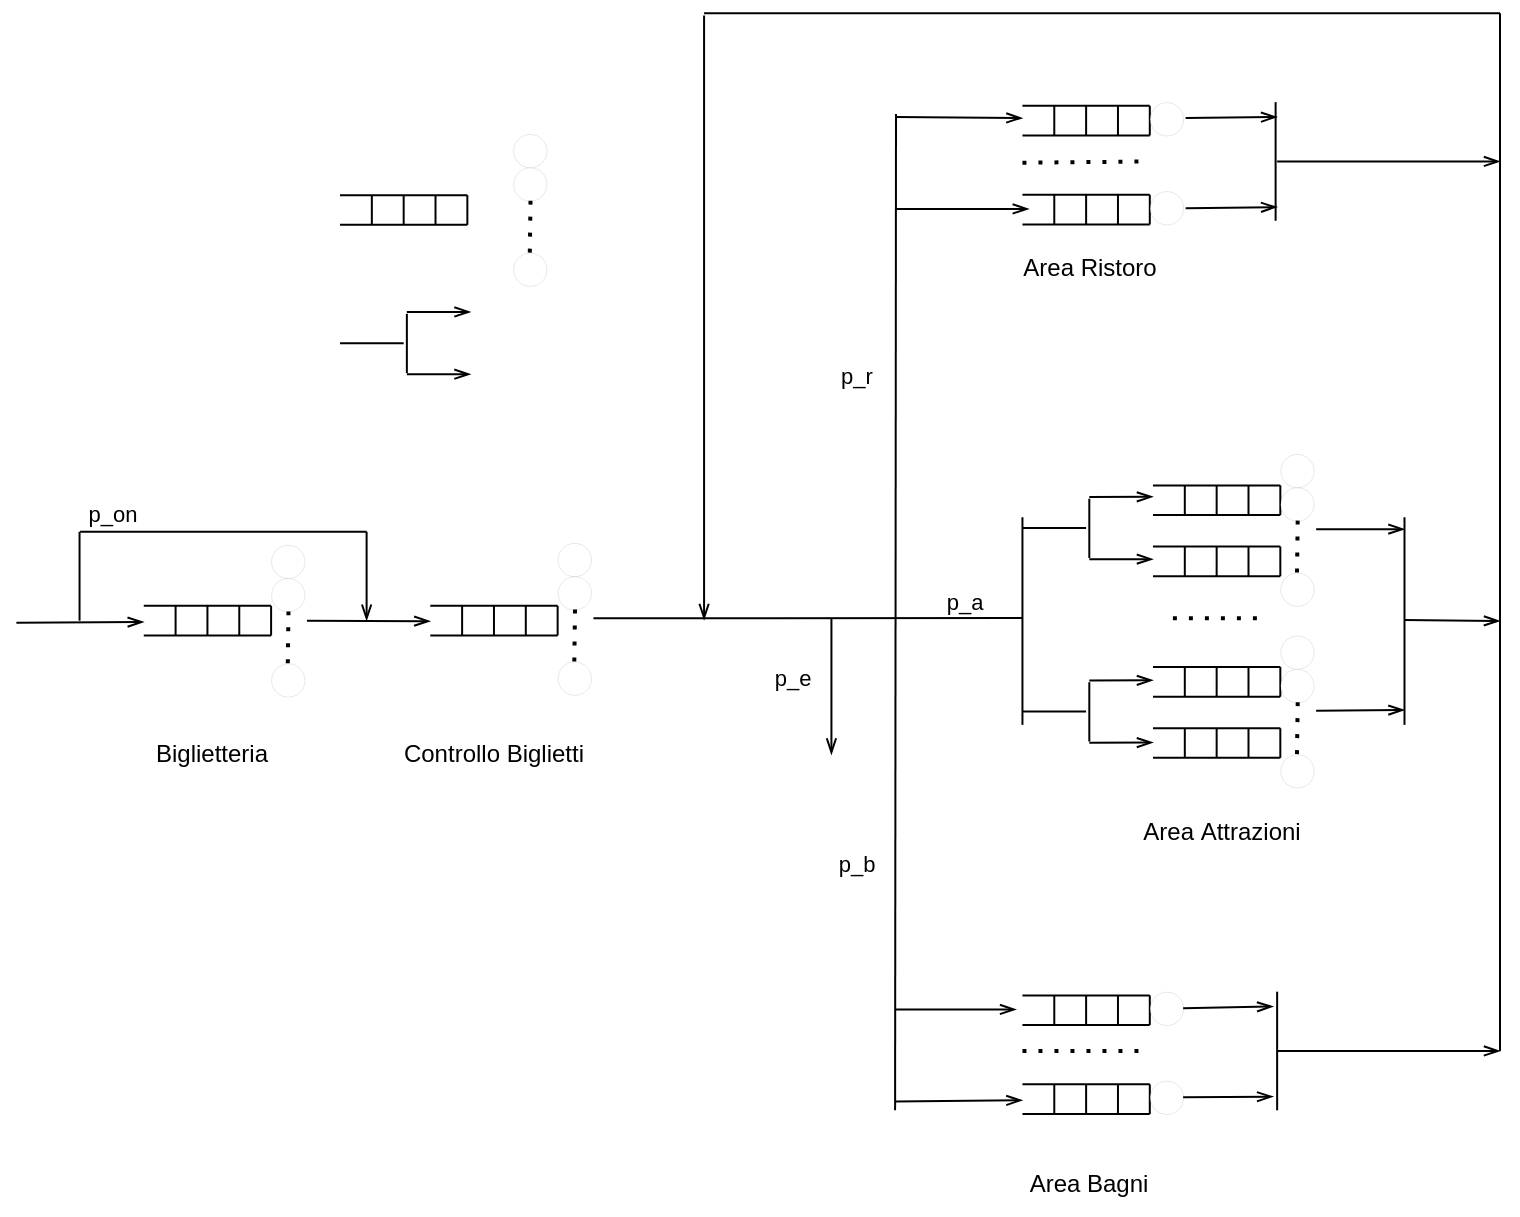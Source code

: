 <mxfile pages="2">
    <diagram name="First_Idea" id="0XX8voWQZg67bfcwIz8j">
        <mxGraphModel dx="749" dy="908" grid="1" gridSize="10" guides="1" tooltips="1" connect="1" arrows="1" fold="1" page="1" pageScale="1" pageWidth="827" pageHeight="1169" math="0" shadow="0">
            <root>
                <mxCell id="0"/>
                <mxCell id="1" parent="0"/>
                <mxCell id="9YF9n_oOePTZYvX8SAIh-277" value="Area Bagni" style="text;html=1;align=center;verticalAlign=middle;whiteSpace=wrap;rounded=0;fontSize=12;" parent="1" vertex="1">
                    <mxGeometry x="554.44" y="630" width="81.22" height="30" as="geometry"/>
                </mxCell>
                <mxCell id="9YF9n_oOePTZYvX8SAIh-11" value="" style="group" parent="1" vertex="1" connectable="0">
                    <mxGeometry x="121.878" y="355.931" width="63.673" height="14.826" as="geometry"/>
                </mxCell>
                <mxCell id="9YF9n_oOePTZYvX8SAIh-12" value="" style="endArrow=none;html=1;rounded=0;" parent="9YF9n_oOePTZYvX8SAIh-11" edge="1">
                    <mxGeometry width="50" height="50" relative="1" as="geometry">
                        <mxPoint as="sourcePoint"/>
                        <mxPoint x="63.673" as="targetPoint"/>
                    </mxGeometry>
                </mxCell>
                <mxCell id="9YF9n_oOePTZYvX8SAIh-13" value="" style="endArrow=none;html=1;rounded=0;" parent="9YF9n_oOePTZYvX8SAIh-11" edge="1">
                    <mxGeometry width="50" height="50" relative="1" as="geometry">
                        <mxPoint x="63.673" y="14.826" as="sourcePoint"/>
                        <mxPoint x="63.673" as="targetPoint"/>
                    </mxGeometry>
                </mxCell>
                <mxCell id="9YF9n_oOePTZYvX8SAIh-14" value="" style="endArrow=none;html=1;rounded=0;" parent="9YF9n_oOePTZYvX8SAIh-11" edge="1">
                    <mxGeometry width="50" height="50" relative="1" as="geometry">
                        <mxPoint y="14.826" as="sourcePoint"/>
                        <mxPoint x="63.673" y="14.826" as="targetPoint"/>
                    </mxGeometry>
                </mxCell>
                <mxCell id="9YF9n_oOePTZYvX8SAIh-15" value="" style="endArrow=none;html=1;rounded=0;" parent="9YF9n_oOePTZYvX8SAIh-11" edge="1">
                    <mxGeometry width="50" height="50" relative="1" as="geometry">
                        <mxPoint x="47.755" y="14.826" as="sourcePoint"/>
                        <mxPoint x="47.755" as="targetPoint"/>
                        <Array as="points">
                            <mxPoint x="47.755" y="14.826"/>
                        </Array>
                    </mxGeometry>
                </mxCell>
                <mxCell id="9YF9n_oOePTZYvX8SAIh-16" value="" style="endArrow=none;html=1;rounded=0;" parent="9YF9n_oOePTZYvX8SAIh-11" edge="1">
                    <mxGeometry width="50" height="50" relative="1" as="geometry">
                        <mxPoint x="31.837" y="14.826" as="sourcePoint"/>
                        <mxPoint x="31.837" as="targetPoint"/>
                    </mxGeometry>
                </mxCell>
                <mxCell id="9YF9n_oOePTZYvX8SAIh-17" value="" style="endArrow=none;html=1;rounded=0;" parent="9YF9n_oOePTZYvX8SAIh-11" edge="1">
                    <mxGeometry width="50" height="50" relative="1" as="geometry">
                        <mxPoint x="15.918" y="14.826" as="sourcePoint"/>
                        <mxPoint x="15.918" as="targetPoint"/>
                    </mxGeometry>
                </mxCell>
                <mxCell id="9YF9n_oOePTZYvX8SAIh-21" value="" style="endArrow=openThin;html=1;rounded=0;startArrow=none;startFill=0;endFill=0;" parent="1" edge="1">
                    <mxGeometry width="50" height="50" relative="1" as="geometry">
                        <mxPoint x="58.204" y="364.382" as="sourcePoint"/>
                        <mxPoint x="121.878" y="364.026" as="targetPoint"/>
                    </mxGeometry>
                </mxCell>
                <mxCell id="9YF9n_oOePTZYvX8SAIh-26" value="Biglietteria" style="text;html=1;align=center;verticalAlign=middle;whiteSpace=wrap;rounded=0;fontSize=12;" parent="1" vertex="1">
                    <mxGeometry x="107.949" y="415.412" width="95.51" height="29.652" as="geometry"/>
                </mxCell>
                <mxCell id="9YF9n_oOePTZYvX8SAIh-27" value="" style="group" parent="1" vertex="1" connectable="0">
                    <mxGeometry x="265.143" y="355.931" width="63.673" height="14.826" as="geometry"/>
                </mxCell>
                <mxCell id="9YF9n_oOePTZYvX8SAIh-28" value="" style="endArrow=none;html=1;rounded=0;" parent="9YF9n_oOePTZYvX8SAIh-27" edge="1">
                    <mxGeometry width="50" height="50" relative="1" as="geometry">
                        <mxPoint as="sourcePoint"/>
                        <mxPoint x="63.673" as="targetPoint"/>
                    </mxGeometry>
                </mxCell>
                <mxCell id="9YF9n_oOePTZYvX8SAIh-29" value="" style="endArrow=none;html=1;rounded=0;" parent="9YF9n_oOePTZYvX8SAIh-27" edge="1">
                    <mxGeometry width="50" height="50" relative="1" as="geometry">
                        <mxPoint x="63.673" y="14.826" as="sourcePoint"/>
                        <mxPoint x="63.673" as="targetPoint"/>
                    </mxGeometry>
                </mxCell>
                <mxCell id="9YF9n_oOePTZYvX8SAIh-30" value="" style="endArrow=none;html=1;rounded=0;" parent="9YF9n_oOePTZYvX8SAIh-27" edge="1">
                    <mxGeometry width="50" height="50" relative="1" as="geometry">
                        <mxPoint y="14.826" as="sourcePoint"/>
                        <mxPoint x="63.673" y="14.826" as="targetPoint"/>
                    </mxGeometry>
                </mxCell>
                <mxCell id="9YF9n_oOePTZYvX8SAIh-31" value="" style="endArrow=none;html=1;rounded=0;" parent="9YF9n_oOePTZYvX8SAIh-27" edge="1">
                    <mxGeometry width="50" height="50" relative="1" as="geometry">
                        <mxPoint x="47.755" y="14.826" as="sourcePoint"/>
                        <mxPoint x="47.755" as="targetPoint"/>
                    </mxGeometry>
                </mxCell>
                <mxCell id="9YF9n_oOePTZYvX8SAIh-32" value="" style="endArrow=none;html=1;rounded=0;" parent="9YF9n_oOePTZYvX8SAIh-27" edge="1">
                    <mxGeometry width="50" height="50" relative="1" as="geometry">
                        <mxPoint x="31.837" y="14.826" as="sourcePoint"/>
                        <mxPoint x="31.837" as="targetPoint"/>
                    </mxGeometry>
                </mxCell>
                <mxCell id="9YF9n_oOePTZYvX8SAIh-33" value="" style="endArrow=none;html=1;rounded=0;" parent="9YF9n_oOePTZYvX8SAIh-27" edge="1">
                    <mxGeometry width="50" height="50" relative="1" as="geometry">
                        <mxPoint x="15.918" y="14.826" as="sourcePoint"/>
                        <mxPoint x="15.918" as="targetPoint"/>
                    </mxGeometry>
                </mxCell>
                <mxCell id="9YF9n_oOePTZYvX8SAIh-35" value="Controllo Biglietti" style="text;html=1;align=center;verticalAlign=middle;whiteSpace=wrap;rounded=0;fontSize=12;" parent="1" vertex="1">
                    <mxGeometry x="249.224" y="415.412" width="95.51" height="29.652" as="geometry"/>
                </mxCell>
                <mxCell id="9YF9n_oOePTZYvX8SAIh-41" value="" style="group" parent="1" vertex="1" connectable="0">
                    <mxGeometry x="328.816" y="324.426" width="17.908" height="75.982" as="geometry"/>
                </mxCell>
                <mxCell id="9YF9n_oOePTZYvX8SAIh-36" value="" style="ellipse;whiteSpace=wrap;html=1;aspect=fixed;strokeWidth=0;" parent="9YF9n_oOePTZYvX8SAIh-41" vertex="1">
                    <mxGeometry width="16.679" height="16.679" as="geometry"/>
                </mxCell>
                <mxCell id="9YF9n_oOePTZYvX8SAIh-37" value="" style="ellipse;whiteSpace=wrap;html=1;aspect=fixed;strokeWidth=0;" parent="9YF9n_oOePTZYvX8SAIh-41" vertex="1">
                    <mxGeometry y="16.679" width="16.679" height="16.679" as="geometry"/>
                </mxCell>
                <mxCell id="9YF9n_oOePTZYvX8SAIh-38" value="" style="ellipse;whiteSpace=wrap;html=1;aspect=fixed;strokeWidth=0;direction=south;" parent="9YF9n_oOePTZYvX8SAIh-41" vertex="1">
                    <mxGeometry y="59.303" width="16.679" height="16.679" as="geometry"/>
                </mxCell>
                <mxCell id="9YF9n_oOePTZYvX8SAIh-39" value="" style="endArrow=none;dashed=1;html=1;dashPattern=1 3;strokeWidth=2;rounded=0;exitX=0;exitY=0.5;exitDx=0;exitDy=0;" parent="9YF9n_oOePTZYvX8SAIh-41" source="9YF9n_oOePTZYvX8SAIh-38" edge="1">
                    <mxGeometry width="50" height="50" relative="1" as="geometry">
                        <mxPoint x="8.691" y="48.184" as="sourcePoint"/>
                        <mxPoint x="8.691" y="33.358" as="targetPoint"/>
                    </mxGeometry>
                </mxCell>
                <mxCell id="9YF9n_oOePTZYvX8SAIh-42" value="" style="group" parent="1" vertex="1" connectable="0">
                    <mxGeometry x="185.551" y="325.36" width="17.908" height="75.982" as="geometry"/>
                </mxCell>
                <mxCell id="9YF9n_oOePTZYvX8SAIh-43" value="" style="ellipse;whiteSpace=wrap;html=1;aspect=fixed;strokeWidth=0;" parent="9YF9n_oOePTZYvX8SAIh-42" vertex="1">
                    <mxGeometry width="16.679" height="16.679" as="geometry"/>
                </mxCell>
                <mxCell id="9YF9n_oOePTZYvX8SAIh-44" value="" style="ellipse;whiteSpace=wrap;html=1;aspect=fixed;strokeWidth=0;" parent="9YF9n_oOePTZYvX8SAIh-42" vertex="1">
                    <mxGeometry y="16.679" width="16.679" height="16.679" as="geometry"/>
                </mxCell>
                <mxCell id="9YF9n_oOePTZYvX8SAIh-45" value="" style="ellipse;whiteSpace=wrap;html=1;aspect=fixed;strokeWidth=0;direction=south;" parent="9YF9n_oOePTZYvX8SAIh-42" vertex="1">
                    <mxGeometry y="59.303" width="16.679" height="16.679" as="geometry"/>
                </mxCell>
                <mxCell id="9YF9n_oOePTZYvX8SAIh-46" value="" style="endArrow=none;dashed=1;html=1;dashPattern=1 3;strokeWidth=2;rounded=0;exitX=0;exitY=0.5;exitDx=0;exitDy=0;" parent="9YF9n_oOePTZYvX8SAIh-42" source="9YF9n_oOePTZYvX8SAIh-45" edge="1">
                    <mxGeometry width="50" height="50" relative="1" as="geometry">
                        <mxPoint x="8.691" y="48.184" as="sourcePoint"/>
                        <mxPoint x="8.691" y="33.358" as="targetPoint"/>
                    </mxGeometry>
                </mxCell>
                <mxCell id="9YF9n_oOePTZYvX8SAIh-47" value="" style="endArrow=openThin;html=1;rounded=0;endFill=0;" parent="1" edge="1">
                    <mxGeometry width="50" height="50" relative="1" as="geometry">
                        <mxPoint x="203.459" y="363.344" as="sourcePoint"/>
                        <mxPoint x="265.143" y="363.581" as="targetPoint"/>
                    </mxGeometry>
                </mxCell>
                <mxCell id="9YF9n_oOePTZYvX8SAIh-52" value="" style="group" parent="1" vertex="1" connectable="0">
                    <mxGeometry x="89.77" y="311.454" width="143.536" height="44.477" as="geometry"/>
                </mxCell>
                <mxCell id="9YF9n_oOePTZYvX8SAIh-49" value="" style="endArrow=none;html=1;rounded=0;" parent="9YF9n_oOePTZYvX8SAIh-52" edge="1">
                    <mxGeometry width="50" height="50" relative="1" as="geometry">
                        <mxPoint y="51.89" as="sourcePoint"/>
                        <mxPoint y="7.413" as="targetPoint"/>
                    </mxGeometry>
                </mxCell>
                <mxCell id="9YF9n_oOePTZYvX8SAIh-50" value="" style="endArrow=none;html=1;rounded=0;" parent="9YF9n_oOePTZYvX8SAIh-52" edge="1">
                    <mxGeometry width="50" height="50" relative="1" as="geometry">
                        <mxPoint x="0.271" y="7.413" as="sourcePoint"/>
                        <mxPoint x="143.536" y="7.413" as="targetPoint"/>
                    </mxGeometry>
                </mxCell>
                <mxCell id="9YF9n_oOePTZYvX8SAIh-302" value="p_on" style="edgeLabel;html=1;align=center;verticalAlign=middle;resizable=0;points=[];" parent="9YF9n_oOePTZYvX8SAIh-50" vertex="1" connectable="0">
                    <mxGeometry x="-0.807" y="-1" relative="1" as="geometry">
                        <mxPoint x="2" y="-10" as="offset"/>
                    </mxGeometry>
                </mxCell>
                <mxCell id="9YF9n_oOePTZYvX8SAIh-51" value="" style="endArrow=none;html=1;rounded=0;startArrow=openThin;startFill=0;" parent="9YF9n_oOePTZYvX8SAIh-52" edge="1">
                    <mxGeometry width="50" height="50" relative="1" as="geometry">
                        <mxPoint x="143.536" y="51.89" as="sourcePoint"/>
                        <mxPoint x="143.536" y="7.413" as="targetPoint"/>
                    </mxGeometry>
                </mxCell>
                <mxCell id="9YF9n_oOePTZYvX8SAIh-54" value="" style="group" parent="1" vertex="1" connectable="0">
                    <mxGeometry x="306.564" y="120" width="17.908" height="75.982" as="geometry"/>
                </mxCell>
                <mxCell id="9YF9n_oOePTZYvX8SAIh-55" value="" style="ellipse;whiteSpace=wrap;html=1;aspect=fixed;strokeWidth=0;" parent="9YF9n_oOePTZYvX8SAIh-54" vertex="1">
                    <mxGeometry width="16.679" height="16.679" as="geometry"/>
                </mxCell>
                <mxCell id="9YF9n_oOePTZYvX8SAIh-56" value="" style="ellipse;whiteSpace=wrap;html=1;aspect=fixed;strokeWidth=0;" parent="9YF9n_oOePTZYvX8SAIh-54" vertex="1">
                    <mxGeometry y="16.679" width="16.679" height="16.679" as="geometry"/>
                </mxCell>
                <mxCell id="9YF9n_oOePTZYvX8SAIh-57" value="" style="ellipse;whiteSpace=wrap;html=1;aspect=fixed;strokeWidth=0;direction=south;" parent="9YF9n_oOePTZYvX8SAIh-54" vertex="1">
                    <mxGeometry y="59.303" width="16.679" height="16.679" as="geometry"/>
                </mxCell>
                <mxCell id="9YF9n_oOePTZYvX8SAIh-58" value="" style="endArrow=none;dashed=1;html=1;dashPattern=1 3;strokeWidth=2;rounded=0;exitX=0;exitY=0.5;exitDx=0;exitDy=0;" parent="9YF9n_oOePTZYvX8SAIh-54" source="9YF9n_oOePTZYvX8SAIh-57" edge="1">
                    <mxGeometry width="50" height="50" relative="1" as="geometry">
                        <mxPoint x="8.691" y="48.184" as="sourcePoint"/>
                        <mxPoint x="8.691" y="33.358" as="targetPoint"/>
                    </mxGeometry>
                </mxCell>
                <mxCell id="9YF9n_oOePTZYvX8SAIh-139" value="" style="group" parent="1" vertex="1" connectable="0">
                    <mxGeometry x="220" y="208.955" width="65.265" height="31.149" as="geometry"/>
                </mxCell>
                <mxCell id="9YF9n_oOePTZYvX8SAIh-140" value="" style="endArrow=openThin;html=1;rounded=0;endFill=0;" parent="9YF9n_oOePTZYvX8SAIh-139" edge="1">
                    <mxGeometry width="50" height="50" relative="1" as="geometry">
                        <mxPoint x="33.429" y="0.015" as="sourcePoint"/>
                        <mxPoint x="65.265" as="targetPoint"/>
                    </mxGeometry>
                </mxCell>
                <mxCell id="9YF9n_oOePTZYvX8SAIh-141" value="" style="endArrow=openThin;html=1;rounded=0;endFill=0;" parent="9YF9n_oOePTZYvX8SAIh-139" edge="1">
                    <mxGeometry width="50" height="50" relative="1" as="geometry">
                        <mxPoint x="33.429" y="31.149" as="sourcePoint"/>
                        <mxPoint x="65.265" y="31.134" as="targetPoint"/>
                    </mxGeometry>
                </mxCell>
                <mxCell id="9YF9n_oOePTZYvX8SAIh-142" value="" style="endArrow=none;html=1;rounded=0;" parent="9YF9n_oOePTZYvX8SAIh-139" edge="1">
                    <mxGeometry width="50" height="50" relative="1" as="geometry">
                        <mxPoint x="33.429" y="30.586" as="sourcePoint"/>
                        <mxPoint x="33.429" y="0.934" as="targetPoint"/>
                    </mxGeometry>
                </mxCell>
                <mxCell id="9YF9n_oOePTZYvX8SAIh-143" value="" style="endArrow=none;html=1;rounded=0;" parent="9YF9n_oOePTZYvX8SAIh-139" edge="1">
                    <mxGeometry width="50" height="50" relative="1" as="geometry">
                        <mxPoint y="15.612" as="sourcePoint"/>
                        <mxPoint x="31.837" y="15.612" as="targetPoint"/>
                    </mxGeometry>
                </mxCell>
                <mxCell id="9YF9n_oOePTZYvX8SAIh-154" value="" style="endArrow=none;html=1;rounded=0;endFill=0;" parent="1" edge="1">
                    <mxGeometry width="50" height="50" relative="1" as="geometry">
                        <mxPoint x="346.724" y="362.173" as="sourcePoint"/>
                        <mxPoint x="561.224" y="362.039" as="targetPoint"/>
                    </mxGeometry>
                </mxCell>
                <mxCell id="9YF9n_oOePTZYvX8SAIh-304" value="p_a" style="edgeLabel;html=1;align=center;verticalAlign=middle;resizable=0;points=[];" parent="9YF9n_oOePTZYvX8SAIh-154" vertex="1" connectable="0">
                    <mxGeometry x="0.753" y="-2" relative="1" as="geometry">
                        <mxPoint x="-3" y="-10" as="offset"/>
                    </mxGeometry>
                </mxCell>
                <mxCell id="9YF9n_oOePTZYvX8SAIh-190" value="" style="endArrow=none;html=1;rounded=0;" parent="1" edge="1">
                    <mxGeometry width="50" height="50" relative="1" as="geometry">
                        <mxPoint x="497.551" y="608.147" as="sourcePoint"/>
                        <mxPoint x="498" y="110" as="targetPoint"/>
                    </mxGeometry>
                </mxCell>
                <mxCell id="9YF9n_oOePTZYvX8SAIh-303" value="p_r" style="edgeLabel;html=1;align=center;verticalAlign=middle;resizable=0;points=[];" parent="9YF9n_oOePTZYvX8SAIh-190" vertex="1" connectable="0">
                    <mxGeometry x="0.478" relative="1" as="geometry">
                        <mxPoint x="-20" y="1" as="offset"/>
                    </mxGeometry>
                </mxCell>
                <mxCell id="9YF9n_oOePTZYvX8SAIh-305" value="p_b" style="edgeLabel;html=1;align=center;verticalAlign=middle;resizable=0;points=[];" parent="9YF9n_oOePTZYvX8SAIh-190" vertex="1" connectable="0">
                    <mxGeometry x="-0.504" y="-2" relative="1" as="geometry">
                        <mxPoint x="-22" as="offset"/>
                    </mxGeometry>
                </mxCell>
                <mxCell id="9YF9n_oOePTZYvX8SAIh-191" value="" style="endArrow=none;html=1;rounded=0;endFill=0;startArrow=openThin;startFill=0;" parent="1" edge="1">
                    <mxGeometry width="50" height="50" relative="1" as="geometry">
                        <mxPoint x="465.714" y="430.238" as="sourcePoint"/>
                        <mxPoint x="465.714" y="362.039" as="targetPoint"/>
                    </mxGeometry>
                </mxCell>
                <mxCell id="9YF9n_oOePTZYvX8SAIh-306" value="p_e" style="edgeLabel;html=1;align=center;verticalAlign=middle;resizable=0;points=[];" parent="9YF9n_oOePTZYvX8SAIh-191" vertex="1" connectable="0">
                    <mxGeometry x="0.275" y="-2" relative="1" as="geometry">
                        <mxPoint x="-22" y="5" as="offset"/>
                    </mxGeometry>
                </mxCell>
                <mxCell id="9YF9n_oOePTZYvX8SAIh-192" value="" style="endArrow=none;html=1;rounded=0;endFill=0;startArrow=openThin;startFill=0;" parent="1" edge="1">
                    <mxGeometry width="50" height="50" relative="1" as="geometry">
                        <mxPoint x="402.041" y="362.973" as="sourcePoint"/>
                        <mxPoint x="402.041" y="60.706" as="targetPoint"/>
                    </mxGeometry>
                </mxCell>
                <mxCell id="9YF9n_oOePTZYvX8SAIh-201" value="" style="group" parent="1" vertex="1" connectable="0">
                    <mxGeometry x="561.224" y="104.071" width="81.582" height="16.679" as="geometry"/>
                </mxCell>
                <mxCell id="9YF9n_oOePTZYvX8SAIh-10" value="" style="group" parent="9YF9n_oOePTZYvX8SAIh-201" vertex="1" connectable="0">
                    <mxGeometry y="1.853" width="63.673" height="14.826" as="geometry"/>
                </mxCell>
                <mxCell id="9YF9n_oOePTZYvX8SAIh-1" value="" style="endArrow=none;html=1;rounded=0;" parent="9YF9n_oOePTZYvX8SAIh-10" edge="1">
                    <mxGeometry width="50" height="50" relative="1" as="geometry">
                        <mxPoint as="sourcePoint"/>
                        <mxPoint x="63.673" as="targetPoint"/>
                    </mxGeometry>
                </mxCell>
                <mxCell id="9YF9n_oOePTZYvX8SAIh-2" value="" style="endArrow=none;html=1;rounded=0;" parent="9YF9n_oOePTZYvX8SAIh-10" edge="1">
                    <mxGeometry width="50" height="50" relative="1" as="geometry">
                        <mxPoint x="63.673" y="14.826" as="sourcePoint"/>
                        <mxPoint x="63.673" as="targetPoint"/>
                    </mxGeometry>
                </mxCell>
                <mxCell id="9YF9n_oOePTZYvX8SAIh-3" value="" style="endArrow=none;html=1;rounded=0;" parent="9YF9n_oOePTZYvX8SAIh-10" edge="1">
                    <mxGeometry width="50" height="50" relative="1" as="geometry">
                        <mxPoint y="14.826" as="sourcePoint"/>
                        <mxPoint x="63.673" y="14.826" as="targetPoint"/>
                    </mxGeometry>
                </mxCell>
                <mxCell id="9YF9n_oOePTZYvX8SAIh-4" value="" style="endArrow=none;html=1;rounded=0;" parent="9YF9n_oOePTZYvX8SAIh-10" edge="1">
                    <mxGeometry width="50" height="50" relative="1" as="geometry">
                        <mxPoint x="47.755" y="14.826" as="sourcePoint"/>
                        <mxPoint x="47.755" as="targetPoint"/>
                    </mxGeometry>
                </mxCell>
                <mxCell id="9YF9n_oOePTZYvX8SAIh-5" value="" style="endArrow=none;html=1;rounded=0;" parent="9YF9n_oOePTZYvX8SAIh-10" edge="1">
                    <mxGeometry width="50" height="50" relative="1" as="geometry">
                        <mxPoint x="31.837" y="14.826" as="sourcePoint"/>
                        <mxPoint x="31.837" as="targetPoint"/>
                    </mxGeometry>
                </mxCell>
                <mxCell id="9YF9n_oOePTZYvX8SAIh-6" value="" style="endArrow=none;html=1;rounded=0;" parent="9YF9n_oOePTZYvX8SAIh-10" edge="1">
                    <mxGeometry width="50" height="50" relative="1" as="geometry">
                        <mxPoint x="15.918" y="14.826" as="sourcePoint"/>
                        <mxPoint x="15.918" as="targetPoint"/>
                    </mxGeometry>
                </mxCell>
                <mxCell id="9YF9n_oOePTZYvX8SAIh-197" value="" style="ellipse;whiteSpace=wrap;html=1;aspect=fixed;strokeWidth=0;" parent="9YF9n_oOePTZYvX8SAIh-201" vertex="1">
                    <mxGeometry x="63.673" width="16.679" height="16.679" as="geometry"/>
                </mxCell>
                <mxCell id="9YF9n_oOePTZYvX8SAIh-202" value="" style="group" parent="1" vertex="1" connectable="0">
                    <mxGeometry x="561.224" y="150.401" width="63.673" height="14.826" as="geometry"/>
                </mxCell>
                <mxCell id="9YF9n_oOePTZYvX8SAIh-203" value="" style="endArrow=none;html=1;rounded=0;" parent="9YF9n_oOePTZYvX8SAIh-202" edge="1">
                    <mxGeometry width="50" height="50" relative="1" as="geometry">
                        <mxPoint as="sourcePoint"/>
                        <mxPoint x="63.673" as="targetPoint"/>
                    </mxGeometry>
                </mxCell>
                <mxCell id="9YF9n_oOePTZYvX8SAIh-204" value="" style="endArrow=none;html=1;rounded=0;" parent="9YF9n_oOePTZYvX8SAIh-202" edge="1">
                    <mxGeometry width="50" height="50" relative="1" as="geometry">
                        <mxPoint x="63.673" y="14.826" as="sourcePoint"/>
                        <mxPoint x="63.673" as="targetPoint"/>
                    </mxGeometry>
                </mxCell>
                <mxCell id="9YF9n_oOePTZYvX8SAIh-205" value="" style="endArrow=none;html=1;rounded=0;" parent="9YF9n_oOePTZYvX8SAIh-202" edge="1">
                    <mxGeometry width="50" height="50" relative="1" as="geometry">
                        <mxPoint y="14.826" as="sourcePoint"/>
                        <mxPoint x="63.673" y="14.826" as="targetPoint"/>
                    </mxGeometry>
                </mxCell>
                <mxCell id="9YF9n_oOePTZYvX8SAIh-206" value="" style="endArrow=none;html=1;rounded=0;" parent="9YF9n_oOePTZYvX8SAIh-202" edge="1">
                    <mxGeometry width="50" height="50" relative="1" as="geometry">
                        <mxPoint x="47.755" y="14.826" as="sourcePoint"/>
                        <mxPoint x="47.755" as="targetPoint"/>
                    </mxGeometry>
                </mxCell>
                <mxCell id="9YF9n_oOePTZYvX8SAIh-207" value="" style="endArrow=none;html=1;rounded=0;" parent="9YF9n_oOePTZYvX8SAIh-202" edge="1">
                    <mxGeometry width="50" height="50" relative="1" as="geometry">
                        <mxPoint x="31.837" y="14.826" as="sourcePoint"/>
                        <mxPoint x="31.837" as="targetPoint"/>
                    </mxGeometry>
                </mxCell>
                <mxCell id="9YF9n_oOePTZYvX8SAIh-208" value="" style="endArrow=none;html=1;rounded=0;" parent="9YF9n_oOePTZYvX8SAIh-202" edge="1">
                    <mxGeometry width="50" height="50" relative="1" as="geometry">
                        <mxPoint x="15.918" y="14.826" as="sourcePoint"/>
                        <mxPoint x="15.918" as="targetPoint"/>
                    </mxGeometry>
                </mxCell>
                <mxCell id="9YF9n_oOePTZYvX8SAIh-209" value="" style="ellipse;whiteSpace=wrap;html=1;aspect=fixed;strokeWidth=0;" parent="1" vertex="1">
                    <mxGeometry x="624.898" y="148.548" width="16.679" height="16.679" as="geometry"/>
                </mxCell>
                <mxCell id="9YF9n_oOePTZYvX8SAIh-211" value="" style="endArrow=none;html=1;rounded=0;" parent="1" edge="1">
                    <mxGeometry width="50" height="50" relative="1" as="geometry">
                        <mxPoint x="561.224" y="415.412" as="sourcePoint"/>
                        <mxPoint x="561.224" y="311.632" as="targetPoint"/>
                    </mxGeometry>
                </mxCell>
                <mxCell id="9YF9n_oOePTZYvX8SAIh-212" value="" style="group" parent="1" vertex="1" connectable="0">
                    <mxGeometry x="561.224" y="279.949" width="146.847" height="75.982" as="geometry"/>
                </mxCell>
                <mxCell id="9YF9n_oOePTZYvX8SAIh-138" value="" style="group" parent="9YF9n_oOePTZYvX8SAIh-212" vertex="1" connectable="0">
                    <mxGeometry y="21.483" width="65.265" height="31.149" as="geometry"/>
                </mxCell>
                <mxCell id="9YF9n_oOePTZYvX8SAIh-134" value="" style="endArrow=openThin;html=1;rounded=0;endFill=0;" parent="9YF9n_oOePTZYvX8SAIh-138" edge="1">
                    <mxGeometry width="50" height="50" relative="1" as="geometry">
                        <mxPoint x="33.429" y="0.015" as="sourcePoint"/>
                        <mxPoint x="65.265" as="targetPoint"/>
                    </mxGeometry>
                </mxCell>
                <mxCell id="9YF9n_oOePTZYvX8SAIh-135" value="" style="endArrow=openThin;html=1;rounded=0;endFill=0;" parent="9YF9n_oOePTZYvX8SAIh-138" edge="1">
                    <mxGeometry width="50" height="50" relative="1" as="geometry">
                        <mxPoint x="33.429" y="31.149" as="sourcePoint"/>
                        <mxPoint x="65.265" y="31.134" as="targetPoint"/>
                    </mxGeometry>
                </mxCell>
                <mxCell id="9YF9n_oOePTZYvX8SAIh-136" value="" style="endArrow=none;html=1;rounded=0;" parent="9YF9n_oOePTZYvX8SAIh-138" edge="1">
                    <mxGeometry width="50" height="50" relative="1" as="geometry">
                        <mxPoint x="33.429" y="30.586" as="sourcePoint"/>
                        <mxPoint x="33.429" y="0.934" as="targetPoint"/>
                    </mxGeometry>
                </mxCell>
                <mxCell id="9YF9n_oOePTZYvX8SAIh-137" value="" style="endArrow=none;html=1;rounded=0;" parent="9YF9n_oOePTZYvX8SAIh-138" edge="1">
                    <mxGeometry width="50" height="50" relative="1" as="geometry">
                        <mxPoint y="15.612" as="sourcePoint"/>
                        <mxPoint x="31.837" y="15.612" as="targetPoint"/>
                    </mxGeometry>
                </mxCell>
                <mxCell id="9YF9n_oOePTZYvX8SAIh-156" value="" style="group" parent="9YF9n_oOePTZYvX8SAIh-212" vertex="1" connectable="0">
                    <mxGeometry x="65.265" width="81.582" height="75.982" as="geometry"/>
                </mxCell>
                <mxCell id="9YF9n_oOePTZYvX8SAIh-157" value="" style="group" parent="9YF9n_oOePTZYvX8SAIh-156" vertex="1" connectable="0">
                    <mxGeometry y="15.76" width="63.673" height="14.826" as="geometry"/>
                </mxCell>
                <mxCell id="9YF9n_oOePTZYvX8SAIh-158" value="" style="endArrow=none;html=1;rounded=0;" parent="9YF9n_oOePTZYvX8SAIh-157" edge="1">
                    <mxGeometry width="50" height="50" relative="1" as="geometry">
                        <mxPoint as="sourcePoint"/>
                        <mxPoint x="63.673" as="targetPoint"/>
                    </mxGeometry>
                </mxCell>
                <mxCell id="9YF9n_oOePTZYvX8SAIh-159" value="" style="endArrow=none;html=1;rounded=0;" parent="9YF9n_oOePTZYvX8SAIh-157" edge="1">
                    <mxGeometry width="50" height="50" relative="1" as="geometry">
                        <mxPoint x="63.673" y="14.826" as="sourcePoint"/>
                        <mxPoint x="63.673" as="targetPoint"/>
                    </mxGeometry>
                </mxCell>
                <mxCell id="9YF9n_oOePTZYvX8SAIh-160" value="" style="endArrow=none;html=1;rounded=0;" parent="9YF9n_oOePTZYvX8SAIh-157" edge="1">
                    <mxGeometry width="50" height="50" relative="1" as="geometry">
                        <mxPoint y="14.826" as="sourcePoint"/>
                        <mxPoint x="63.673" y="14.826" as="targetPoint"/>
                    </mxGeometry>
                </mxCell>
                <mxCell id="9YF9n_oOePTZYvX8SAIh-161" value="" style="endArrow=none;html=1;rounded=0;" parent="9YF9n_oOePTZYvX8SAIh-157" edge="1">
                    <mxGeometry width="50" height="50" relative="1" as="geometry">
                        <mxPoint x="47.755" y="14.826" as="sourcePoint"/>
                        <mxPoint x="47.755" as="targetPoint"/>
                    </mxGeometry>
                </mxCell>
                <mxCell id="9YF9n_oOePTZYvX8SAIh-162" value="" style="endArrow=none;html=1;rounded=0;" parent="9YF9n_oOePTZYvX8SAIh-157" edge="1">
                    <mxGeometry width="50" height="50" relative="1" as="geometry">
                        <mxPoint x="31.837" y="14.826" as="sourcePoint"/>
                        <mxPoint x="31.837" as="targetPoint"/>
                    </mxGeometry>
                </mxCell>
                <mxCell id="9YF9n_oOePTZYvX8SAIh-163" value="" style="endArrow=none;html=1;rounded=0;" parent="9YF9n_oOePTZYvX8SAIh-157" edge="1">
                    <mxGeometry width="50" height="50" relative="1" as="geometry">
                        <mxPoint x="15.918" y="14.826" as="sourcePoint"/>
                        <mxPoint x="15.918" as="targetPoint"/>
                    </mxGeometry>
                </mxCell>
                <mxCell id="9YF9n_oOePTZYvX8SAIh-164" value="" style="group" parent="9YF9n_oOePTZYvX8SAIh-156" vertex="1" connectable="0">
                    <mxGeometry y="46.331" width="63.673" height="14.826" as="geometry"/>
                </mxCell>
                <mxCell id="9YF9n_oOePTZYvX8SAIh-165" value="" style="endArrow=none;html=1;rounded=0;" parent="9YF9n_oOePTZYvX8SAIh-164" edge="1">
                    <mxGeometry width="50" height="50" relative="1" as="geometry">
                        <mxPoint as="sourcePoint"/>
                        <mxPoint x="63.673" as="targetPoint"/>
                    </mxGeometry>
                </mxCell>
                <mxCell id="9YF9n_oOePTZYvX8SAIh-166" value="" style="endArrow=none;html=1;rounded=0;" parent="9YF9n_oOePTZYvX8SAIh-164" edge="1">
                    <mxGeometry width="50" height="50" relative="1" as="geometry">
                        <mxPoint x="63.673" y="14.826" as="sourcePoint"/>
                        <mxPoint x="63.673" as="targetPoint"/>
                    </mxGeometry>
                </mxCell>
                <mxCell id="9YF9n_oOePTZYvX8SAIh-167" value="" style="endArrow=none;html=1;rounded=0;" parent="9YF9n_oOePTZYvX8SAIh-164" edge="1">
                    <mxGeometry width="50" height="50" relative="1" as="geometry">
                        <mxPoint y="14.826" as="sourcePoint"/>
                        <mxPoint x="63.673" y="14.826" as="targetPoint"/>
                    </mxGeometry>
                </mxCell>
                <mxCell id="9YF9n_oOePTZYvX8SAIh-168" value="" style="endArrow=none;html=1;rounded=0;" parent="9YF9n_oOePTZYvX8SAIh-164" edge="1">
                    <mxGeometry width="50" height="50" relative="1" as="geometry">
                        <mxPoint x="47.755" y="14.826" as="sourcePoint"/>
                        <mxPoint x="47.755" as="targetPoint"/>
                    </mxGeometry>
                </mxCell>
                <mxCell id="9YF9n_oOePTZYvX8SAIh-169" value="" style="endArrow=none;html=1;rounded=0;" parent="9YF9n_oOePTZYvX8SAIh-164" edge="1">
                    <mxGeometry width="50" height="50" relative="1" as="geometry">
                        <mxPoint x="31.837" y="14.826" as="sourcePoint"/>
                        <mxPoint x="31.837" as="targetPoint"/>
                    </mxGeometry>
                </mxCell>
                <mxCell id="9YF9n_oOePTZYvX8SAIh-170" value="" style="endArrow=none;html=1;rounded=0;" parent="9YF9n_oOePTZYvX8SAIh-164" edge="1">
                    <mxGeometry width="50" height="50" relative="1" as="geometry">
                        <mxPoint x="15.918" y="14.826" as="sourcePoint"/>
                        <mxPoint x="15.918" as="targetPoint"/>
                    </mxGeometry>
                </mxCell>
                <mxCell id="9YF9n_oOePTZYvX8SAIh-171" value="" style="group" parent="9YF9n_oOePTZYvX8SAIh-156" vertex="1" connectable="0">
                    <mxGeometry x="63.673" width="17.908" height="75.982" as="geometry"/>
                </mxCell>
                <mxCell id="9YF9n_oOePTZYvX8SAIh-172" value="" style="ellipse;whiteSpace=wrap;html=1;aspect=fixed;strokeWidth=0;" parent="9YF9n_oOePTZYvX8SAIh-171" vertex="1">
                    <mxGeometry width="16.679" height="16.679" as="geometry"/>
                </mxCell>
                <mxCell id="9YF9n_oOePTZYvX8SAIh-173" value="" style="ellipse;whiteSpace=wrap;html=1;aspect=fixed;strokeWidth=0;" parent="9YF9n_oOePTZYvX8SAIh-171" vertex="1">
                    <mxGeometry y="16.679" width="16.679" height="16.679" as="geometry"/>
                </mxCell>
                <mxCell id="9YF9n_oOePTZYvX8SAIh-174" value="" style="ellipse;whiteSpace=wrap;html=1;aspect=fixed;strokeWidth=0;direction=south;" parent="9YF9n_oOePTZYvX8SAIh-171" vertex="1">
                    <mxGeometry y="59.303" width="16.679" height="16.679" as="geometry"/>
                </mxCell>
                <mxCell id="9YF9n_oOePTZYvX8SAIh-175" value="" style="endArrow=none;dashed=1;html=1;dashPattern=1 3;strokeWidth=2;rounded=0;exitX=0;exitY=0.5;exitDx=0;exitDy=0;" parent="9YF9n_oOePTZYvX8SAIh-171" source="9YF9n_oOePTZYvX8SAIh-174" edge="1">
                    <mxGeometry width="50" height="50" relative="1" as="geometry">
                        <mxPoint x="8.691" y="48.184" as="sourcePoint"/>
                        <mxPoint x="8.691" y="33.358" as="targetPoint"/>
                    </mxGeometry>
                </mxCell>
                <mxCell id="9YF9n_oOePTZYvX8SAIh-213" value="" style="group" parent="1" vertex="1" connectable="0">
                    <mxGeometry x="561.224" y="370.757" width="146.847" height="75.982" as="geometry"/>
                </mxCell>
                <mxCell id="9YF9n_oOePTZYvX8SAIh-80" value="" style="group" parent="9YF9n_oOePTZYvX8SAIh-213" vertex="1" connectable="0">
                    <mxGeometry x="65.265" width="81.582" height="75.982" as="geometry"/>
                </mxCell>
                <mxCell id="9YF9n_oOePTZYvX8SAIh-81" value="" style="group" parent="9YF9n_oOePTZYvX8SAIh-80" vertex="1" connectable="0">
                    <mxGeometry y="15.76" width="63.673" height="14.826" as="geometry"/>
                </mxCell>
                <mxCell id="9YF9n_oOePTZYvX8SAIh-82" value="" style="endArrow=none;html=1;rounded=0;" parent="9YF9n_oOePTZYvX8SAIh-81" edge="1">
                    <mxGeometry width="50" height="50" relative="1" as="geometry">
                        <mxPoint as="sourcePoint"/>
                        <mxPoint x="63.673" as="targetPoint"/>
                    </mxGeometry>
                </mxCell>
                <mxCell id="9YF9n_oOePTZYvX8SAIh-83" value="" style="endArrow=none;html=1;rounded=0;" parent="9YF9n_oOePTZYvX8SAIh-81" edge="1">
                    <mxGeometry width="50" height="50" relative="1" as="geometry">
                        <mxPoint x="63.673" y="14.826" as="sourcePoint"/>
                        <mxPoint x="63.673" as="targetPoint"/>
                    </mxGeometry>
                </mxCell>
                <mxCell id="9YF9n_oOePTZYvX8SAIh-84" value="" style="endArrow=none;html=1;rounded=0;" parent="9YF9n_oOePTZYvX8SAIh-81" edge="1">
                    <mxGeometry width="50" height="50" relative="1" as="geometry">
                        <mxPoint y="14.826" as="sourcePoint"/>
                        <mxPoint x="63.673" y="14.826" as="targetPoint"/>
                    </mxGeometry>
                </mxCell>
                <mxCell id="9YF9n_oOePTZYvX8SAIh-85" value="" style="endArrow=none;html=1;rounded=0;" parent="9YF9n_oOePTZYvX8SAIh-81" edge="1">
                    <mxGeometry width="50" height="50" relative="1" as="geometry">
                        <mxPoint x="47.755" y="14.826" as="sourcePoint"/>
                        <mxPoint x="47.755" as="targetPoint"/>
                    </mxGeometry>
                </mxCell>
                <mxCell id="9YF9n_oOePTZYvX8SAIh-86" value="" style="endArrow=none;html=1;rounded=0;" parent="9YF9n_oOePTZYvX8SAIh-81" edge="1">
                    <mxGeometry width="50" height="50" relative="1" as="geometry">
                        <mxPoint x="31.837" y="14.826" as="sourcePoint"/>
                        <mxPoint x="31.837" as="targetPoint"/>
                    </mxGeometry>
                </mxCell>
                <mxCell id="9YF9n_oOePTZYvX8SAIh-87" value="" style="endArrow=none;html=1;rounded=0;" parent="9YF9n_oOePTZYvX8SAIh-81" edge="1">
                    <mxGeometry width="50" height="50" relative="1" as="geometry">
                        <mxPoint x="15.918" y="14.826" as="sourcePoint"/>
                        <mxPoint x="15.918" as="targetPoint"/>
                    </mxGeometry>
                </mxCell>
                <mxCell id="9YF9n_oOePTZYvX8SAIh-88" value="" style="group" parent="9YF9n_oOePTZYvX8SAIh-80" vertex="1" connectable="0">
                    <mxGeometry y="46.331" width="63.673" height="14.826" as="geometry"/>
                </mxCell>
                <mxCell id="9YF9n_oOePTZYvX8SAIh-89" value="" style="endArrow=none;html=1;rounded=0;" parent="9YF9n_oOePTZYvX8SAIh-88" edge="1">
                    <mxGeometry width="50" height="50" relative="1" as="geometry">
                        <mxPoint as="sourcePoint"/>
                        <mxPoint x="63.673" as="targetPoint"/>
                    </mxGeometry>
                </mxCell>
                <mxCell id="9YF9n_oOePTZYvX8SAIh-90" value="" style="endArrow=none;html=1;rounded=0;" parent="9YF9n_oOePTZYvX8SAIh-88" edge="1">
                    <mxGeometry width="50" height="50" relative="1" as="geometry">
                        <mxPoint x="63.673" y="14.826" as="sourcePoint"/>
                        <mxPoint x="63.673" as="targetPoint"/>
                    </mxGeometry>
                </mxCell>
                <mxCell id="9YF9n_oOePTZYvX8SAIh-91" value="" style="endArrow=none;html=1;rounded=0;" parent="9YF9n_oOePTZYvX8SAIh-88" edge="1">
                    <mxGeometry width="50" height="50" relative="1" as="geometry">
                        <mxPoint y="14.826" as="sourcePoint"/>
                        <mxPoint x="63.673" y="14.826" as="targetPoint"/>
                    </mxGeometry>
                </mxCell>
                <mxCell id="9YF9n_oOePTZYvX8SAIh-92" value="" style="endArrow=none;html=1;rounded=0;" parent="9YF9n_oOePTZYvX8SAIh-88" edge="1">
                    <mxGeometry width="50" height="50" relative="1" as="geometry">
                        <mxPoint x="47.755" y="14.826" as="sourcePoint"/>
                        <mxPoint x="47.755" as="targetPoint"/>
                    </mxGeometry>
                </mxCell>
                <mxCell id="9YF9n_oOePTZYvX8SAIh-93" value="" style="endArrow=none;html=1;rounded=0;" parent="9YF9n_oOePTZYvX8SAIh-88" edge="1">
                    <mxGeometry width="50" height="50" relative="1" as="geometry">
                        <mxPoint x="31.837" y="14.826" as="sourcePoint"/>
                        <mxPoint x="31.837" as="targetPoint"/>
                    </mxGeometry>
                </mxCell>
                <mxCell id="9YF9n_oOePTZYvX8SAIh-94" value="" style="endArrow=none;html=1;rounded=0;" parent="9YF9n_oOePTZYvX8SAIh-88" edge="1">
                    <mxGeometry width="50" height="50" relative="1" as="geometry">
                        <mxPoint x="15.918" y="14.826" as="sourcePoint"/>
                        <mxPoint x="15.918" as="targetPoint"/>
                    </mxGeometry>
                </mxCell>
                <mxCell id="9YF9n_oOePTZYvX8SAIh-95" value="" style="group" parent="9YF9n_oOePTZYvX8SAIh-80" vertex="1" connectable="0">
                    <mxGeometry x="63.673" width="17.908" height="75.982" as="geometry"/>
                </mxCell>
                <mxCell id="9YF9n_oOePTZYvX8SAIh-96" value="" style="ellipse;whiteSpace=wrap;html=1;aspect=fixed;strokeWidth=0;" parent="9YF9n_oOePTZYvX8SAIh-95" vertex="1">
                    <mxGeometry width="16.679" height="16.679" as="geometry"/>
                </mxCell>
                <mxCell id="9YF9n_oOePTZYvX8SAIh-97" value="" style="ellipse;whiteSpace=wrap;html=1;aspect=fixed;strokeWidth=0;" parent="9YF9n_oOePTZYvX8SAIh-95" vertex="1">
                    <mxGeometry y="16.679" width="16.679" height="16.679" as="geometry"/>
                </mxCell>
                <mxCell id="9YF9n_oOePTZYvX8SAIh-98" value="" style="ellipse;whiteSpace=wrap;html=1;aspect=fixed;strokeWidth=0;direction=south;" parent="9YF9n_oOePTZYvX8SAIh-95" vertex="1">
                    <mxGeometry y="59.303" width="16.679" height="16.679" as="geometry"/>
                </mxCell>
                <mxCell id="9YF9n_oOePTZYvX8SAIh-99" value="" style="endArrow=none;dashed=1;html=1;dashPattern=1 3;strokeWidth=2;rounded=0;exitX=0;exitY=0.5;exitDx=0;exitDy=0;" parent="9YF9n_oOePTZYvX8SAIh-95" source="9YF9n_oOePTZYvX8SAIh-98" edge="1">
                    <mxGeometry width="50" height="50" relative="1" as="geometry">
                        <mxPoint x="8.691" y="48.184" as="sourcePoint"/>
                        <mxPoint x="8.691" y="33.358" as="targetPoint"/>
                    </mxGeometry>
                </mxCell>
                <mxCell id="9YF9n_oOePTZYvX8SAIh-144" value="" style="group" parent="9YF9n_oOePTZYvX8SAIh-213" vertex="1" connectable="0">
                    <mxGeometry y="22.417" width="65.265" height="31.149" as="geometry"/>
                </mxCell>
                <mxCell id="9YF9n_oOePTZYvX8SAIh-145" value="" style="endArrow=openThin;html=1;rounded=0;endFill=0;" parent="9YF9n_oOePTZYvX8SAIh-144" edge="1">
                    <mxGeometry width="50" height="50" relative="1" as="geometry">
                        <mxPoint x="33.429" y="0.015" as="sourcePoint"/>
                        <mxPoint x="65.265" as="targetPoint"/>
                    </mxGeometry>
                </mxCell>
                <mxCell id="9YF9n_oOePTZYvX8SAIh-146" value="" style="endArrow=openThin;html=1;rounded=0;endFill=0;" parent="9YF9n_oOePTZYvX8SAIh-144" edge="1">
                    <mxGeometry width="50" height="50" relative="1" as="geometry">
                        <mxPoint x="33.429" y="31.149" as="sourcePoint"/>
                        <mxPoint x="65.265" y="31.134" as="targetPoint"/>
                    </mxGeometry>
                </mxCell>
                <mxCell id="9YF9n_oOePTZYvX8SAIh-147" value="" style="endArrow=none;html=1;rounded=0;" parent="9YF9n_oOePTZYvX8SAIh-144" edge="1">
                    <mxGeometry width="50" height="50" relative="1" as="geometry">
                        <mxPoint x="33.429" y="30.586" as="sourcePoint"/>
                        <mxPoint x="33.429" y="0.934" as="targetPoint"/>
                    </mxGeometry>
                </mxCell>
                <mxCell id="9YF9n_oOePTZYvX8SAIh-148" value="" style="endArrow=none;html=1;rounded=0;" parent="9YF9n_oOePTZYvX8SAIh-144" edge="1">
                    <mxGeometry width="50" height="50" relative="1" as="geometry">
                        <mxPoint y="15.612" as="sourcePoint"/>
                        <mxPoint x="31.837" y="15.612" as="targetPoint"/>
                    </mxGeometry>
                </mxCell>
                <mxCell id="9YF9n_oOePTZYvX8SAIh-214" value="" style="endArrow=none;html=1;rounded=0;" parent="1" edge="1">
                    <mxGeometry width="50" height="50" relative="1" as="geometry">
                        <mxPoint x="752.245" y="415.412" as="sourcePoint"/>
                        <mxPoint x="752.245" y="311.632" as="targetPoint"/>
                    </mxGeometry>
                </mxCell>
                <mxCell id="9YF9n_oOePTZYvX8SAIh-215" value="" style="endArrow=openThin;html=1;rounded=0;endFill=0;" parent="1" edge="1">
                    <mxGeometry width="50" height="50" relative="1" as="geometry">
                        <mxPoint x="708.071" y="317.592" as="sourcePoint"/>
                        <mxPoint x="752.245" y="317.562" as="targetPoint"/>
                    </mxGeometry>
                </mxCell>
                <mxCell id="9YF9n_oOePTZYvX8SAIh-216" value="" style="endArrow=openThin;html=1;rounded=0;endFill=0;" parent="1" edge="1">
                    <mxGeometry width="50" height="50" relative="1" as="geometry">
                        <mxPoint x="708.071" y="408.399" as="sourcePoint"/>
                        <mxPoint x="752.245" y="407.999" as="targetPoint"/>
                    </mxGeometry>
                </mxCell>
                <mxCell id="9YF9n_oOePTZYvX8SAIh-219" value="" style="endArrow=none;html=1;rounded=0;" parent="1" edge="1">
                    <mxGeometry width="50" height="50" relative="1" as="geometry">
                        <mxPoint x="800.0" y="578.495" as="sourcePoint"/>
                        <mxPoint x="800.0" y="59.594" as="targetPoint"/>
                    </mxGeometry>
                </mxCell>
                <mxCell id="9YF9n_oOePTZYvX8SAIh-220" value="" style="endArrow=none;html=1;rounded=0;" parent="1" edge="1">
                    <mxGeometry width="50" height="50" relative="1" as="geometry">
                        <mxPoint x="402.041" y="59.594" as="sourcePoint"/>
                        <mxPoint x="800.0" y="59.594" as="targetPoint"/>
                    </mxGeometry>
                </mxCell>
                <mxCell id="9YF9n_oOePTZYvX8SAIh-221" value="" style="group" parent="1" vertex="1" connectable="0">
                    <mxGeometry x="561.224" y="548.844" width="81.582" height="16.679" as="geometry"/>
                </mxCell>
                <mxCell id="9YF9n_oOePTZYvX8SAIh-222" value="" style="group" parent="9YF9n_oOePTZYvX8SAIh-221" vertex="1" connectable="0">
                    <mxGeometry y="1.853" width="63.673" height="14.826" as="geometry"/>
                </mxCell>
                <mxCell id="9YF9n_oOePTZYvX8SAIh-223" value="" style="endArrow=none;html=1;rounded=0;" parent="9YF9n_oOePTZYvX8SAIh-222" edge="1">
                    <mxGeometry width="50" height="50" relative="1" as="geometry">
                        <mxPoint as="sourcePoint"/>
                        <mxPoint x="63.673" as="targetPoint"/>
                    </mxGeometry>
                </mxCell>
                <mxCell id="9YF9n_oOePTZYvX8SAIh-224" value="" style="endArrow=none;html=1;rounded=0;" parent="9YF9n_oOePTZYvX8SAIh-222" edge="1">
                    <mxGeometry width="50" height="50" relative="1" as="geometry">
                        <mxPoint x="63.673" y="14.826" as="sourcePoint"/>
                        <mxPoint x="63.673" as="targetPoint"/>
                    </mxGeometry>
                </mxCell>
                <mxCell id="9YF9n_oOePTZYvX8SAIh-225" value="" style="endArrow=none;html=1;rounded=0;" parent="9YF9n_oOePTZYvX8SAIh-222" edge="1">
                    <mxGeometry width="50" height="50" relative="1" as="geometry">
                        <mxPoint y="14.826" as="sourcePoint"/>
                        <mxPoint x="63.673" y="14.826" as="targetPoint"/>
                    </mxGeometry>
                </mxCell>
                <mxCell id="9YF9n_oOePTZYvX8SAIh-226" value="" style="endArrow=none;html=1;rounded=0;" parent="9YF9n_oOePTZYvX8SAIh-222" edge="1">
                    <mxGeometry width="50" height="50" relative="1" as="geometry">
                        <mxPoint x="47.755" y="14.826" as="sourcePoint"/>
                        <mxPoint x="47.755" as="targetPoint"/>
                    </mxGeometry>
                </mxCell>
                <mxCell id="9YF9n_oOePTZYvX8SAIh-227" value="" style="endArrow=none;html=1;rounded=0;" parent="9YF9n_oOePTZYvX8SAIh-222" edge="1">
                    <mxGeometry width="50" height="50" relative="1" as="geometry">
                        <mxPoint x="31.837" y="14.826" as="sourcePoint"/>
                        <mxPoint x="31.837" as="targetPoint"/>
                    </mxGeometry>
                </mxCell>
                <mxCell id="9YF9n_oOePTZYvX8SAIh-228" value="" style="endArrow=none;html=1;rounded=0;" parent="9YF9n_oOePTZYvX8SAIh-222" edge="1">
                    <mxGeometry width="50" height="50" relative="1" as="geometry">
                        <mxPoint x="15.918" y="14.826" as="sourcePoint"/>
                        <mxPoint x="15.918" as="targetPoint"/>
                    </mxGeometry>
                </mxCell>
                <mxCell id="9YF9n_oOePTZYvX8SAIh-229" value="" style="ellipse;whiteSpace=wrap;html=1;aspect=fixed;strokeWidth=0;" parent="9YF9n_oOePTZYvX8SAIh-221" vertex="1">
                    <mxGeometry x="63.673" width="16.679" height="16.679" as="geometry"/>
                </mxCell>
                <mxCell id="9YF9n_oOePTZYvX8SAIh-238" value="Area&amp;nbsp;&lt;span style=&quot;background-color: initial;&quot;&gt;Attrazioni&lt;/span&gt;" style="text;html=1;align=center;verticalAlign=middle;whiteSpace=wrap;rounded=0;fontSize=12;" parent="1" vertex="1">
                    <mxGeometry x="612.561" y="446.739" width="95.51" height="44.477" as="geometry"/>
                </mxCell>
                <mxCell id="9YF9n_oOePTZYvX8SAIh-239" value="" style="endArrow=none;dashed=1;html=1;dashPattern=1 3;strokeWidth=2;rounded=0;" parent="1" edge="1">
                    <mxGeometry width="50" height="50" relative="1" as="geometry">
                        <mxPoint x="636.439" y="362.069" as="sourcePoint"/>
                        <mxPoint x="684.194" y="362.069" as="targetPoint"/>
                    </mxGeometry>
                </mxCell>
                <mxCell id="9YF9n_oOePTZYvX8SAIh-240" value="Area Ristoro" style="text;html=1;align=center;verticalAlign=middle;whiteSpace=wrap;rounded=0;fontSize=12;" parent="1" vertex="1">
                    <mxGeometry x="547.296" y="165.227" width="95.51" height="44.477" as="geometry"/>
                </mxCell>
                <mxCell id="9YF9n_oOePTZYvX8SAIh-241" value="" style="endArrow=openThin;html=1;rounded=0;endFill=0;" parent="1" edge="1">
                    <mxGeometry width="50" height="50" relative="1" as="geometry">
                        <mxPoint x="497.551" y="111.484" as="sourcePoint"/>
                        <mxPoint x="561.224" y="112.062" as="targetPoint"/>
                    </mxGeometry>
                </mxCell>
                <mxCell id="9YF9n_oOePTZYvX8SAIh-259" value="" style="endArrow=openThin;html=1;rounded=0;endFill=0;" parent="1" edge="1">
                    <mxGeometry width="50" height="50" relative="1" as="geometry">
                        <mxPoint x="497.551" y="157.444" as="sourcePoint"/>
                        <mxPoint x="564.408" y="157.458" as="targetPoint"/>
                    </mxGeometry>
                </mxCell>
                <mxCell id="9YF9n_oOePTZYvX8SAIh-261" value="" style="endArrow=none;html=1;rounded=0;" parent="1" edge="1">
                    <mxGeometry width="50" height="50" relative="1" as="geometry">
                        <mxPoint x="687.807" y="163.374" as="sourcePoint"/>
                        <mxPoint x="687.807" y="104.071" as="targetPoint"/>
                    </mxGeometry>
                </mxCell>
                <mxCell id="9YF9n_oOePTZYvX8SAIh-262" value="" style="endArrow=openThin;html=1;rounded=0;endFill=0;" parent="1" edge="1">
                    <mxGeometry width="50" height="50" relative="1" as="geometry">
                        <mxPoint x="642.806" y="112.062" as="sourcePoint"/>
                        <mxPoint x="688.571" y="111.484" as="targetPoint"/>
                    </mxGeometry>
                </mxCell>
                <mxCell id="9YF9n_oOePTZYvX8SAIh-263" value="" style="endArrow=openThin;html=1;rounded=0;endFill=0;" parent="1" edge="1">
                    <mxGeometry width="50" height="50" relative="1" as="geometry">
                        <mxPoint x="642.806" y="157.117" as="sourcePoint"/>
                        <mxPoint x="688.571" y="156.539" as="targetPoint"/>
                    </mxGeometry>
                </mxCell>
                <mxCell id="9YF9n_oOePTZYvX8SAIh-265" value="" style="group" parent="1" vertex="1" connectable="0">
                    <mxGeometry x="561.224" y="593.321" width="81.582" height="16.679" as="geometry"/>
                </mxCell>
                <mxCell id="9YF9n_oOePTZYvX8SAIh-266" value="" style="group" parent="9YF9n_oOePTZYvX8SAIh-265" vertex="1" connectable="0">
                    <mxGeometry y="1.853" width="63.673" height="14.826" as="geometry"/>
                </mxCell>
                <mxCell id="9YF9n_oOePTZYvX8SAIh-267" value="" style="endArrow=none;html=1;rounded=0;" parent="9YF9n_oOePTZYvX8SAIh-266" edge="1">
                    <mxGeometry width="50" height="50" relative="1" as="geometry">
                        <mxPoint as="sourcePoint"/>
                        <mxPoint x="63.673" as="targetPoint"/>
                    </mxGeometry>
                </mxCell>
                <mxCell id="9YF9n_oOePTZYvX8SAIh-268" value="" style="endArrow=none;html=1;rounded=0;" parent="9YF9n_oOePTZYvX8SAIh-266" edge="1">
                    <mxGeometry width="50" height="50" relative="1" as="geometry">
                        <mxPoint x="63.673" y="14.826" as="sourcePoint"/>
                        <mxPoint x="63.673" as="targetPoint"/>
                    </mxGeometry>
                </mxCell>
                <mxCell id="9YF9n_oOePTZYvX8SAIh-269" value="" style="endArrow=none;html=1;rounded=0;" parent="9YF9n_oOePTZYvX8SAIh-266" edge="1">
                    <mxGeometry width="50" height="50" relative="1" as="geometry">
                        <mxPoint y="14.826" as="sourcePoint"/>
                        <mxPoint x="63.673" y="14.826" as="targetPoint"/>
                    </mxGeometry>
                </mxCell>
                <mxCell id="9YF9n_oOePTZYvX8SAIh-270" value="" style="endArrow=none;html=1;rounded=0;" parent="9YF9n_oOePTZYvX8SAIh-266" edge="1">
                    <mxGeometry width="50" height="50" relative="1" as="geometry">
                        <mxPoint x="47.755" y="14.826" as="sourcePoint"/>
                        <mxPoint x="47.755" as="targetPoint"/>
                    </mxGeometry>
                </mxCell>
                <mxCell id="9YF9n_oOePTZYvX8SAIh-271" value="" style="endArrow=none;html=1;rounded=0;" parent="9YF9n_oOePTZYvX8SAIh-266" edge="1">
                    <mxGeometry width="50" height="50" relative="1" as="geometry">
                        <mxPoint x="31.837" y="14.826" as="sourcePoint"/>
                        <mxPoint x="31.837" as="targetPoint"/>
                    </mxGeometry>
                </mxCell>
                <mxCell id="9YF9n_oOePTZYvX8SAIh-272" value="" style="endArrow=none;html=1;rounded=0;" parent="9YF9n_oOePTZYvX8SAIh-266" edge="1">
                    <mxGeometry width="50" height="50" relative="1" as="geometry">
                        <mxPoint x="15.918" y="14.826" as="sourcePoint"/>
                        <mxPoint x="15.918" as="targetPoint"/>
                    </mxGeometry>
                </mxCell>
                <mxCell id="9YF9n_oOePTZYvX8SAIh-273" value="" style="ellipse;whiteSpace=wrap;html=1;aspect=fixed;strokeWidth=0;" parent="9YF9n_oOePTZYvX8SAIh-265" vertex="1">
                    <mxGeometry x="63.673" width="16.679" height="16.679" as="geometry"/>
                </mxCell>
                <mxCell id="9YF9n_oOePTZYvX8SAIh-274" value="" style="endArrow=openThin;html=1;rounded=0;endFill=0;" parent="1" edge="1">
                    <mxGeometry width="50" height="50" relative="1" as="geometry">
                        <mxPoint x="497.551" y="557.739" as="sourcePoint"/>
                        <mxPoint x="558.041" y="557.739" as="targetPoint"/>
                    </mxGeometry>
                </mxCell>
                <mxCell id="9YF9n_oOePTZYvX8SAIh-275" value="" style="endArrow=openThin;html=1;rounded=0;endFill=0;" parent="1" edge="1">
                    <mxGeometry width="50" height="50" relative="1" as="geometry">
                        <mxPoint x="497.551" y="603.699" as="sourcePoint"/>
                        <mxPoint x="561.224" y="603.136" as="targetPoint"/>
                    </mxGeometry>
                </mxCell>
                <mxCell id="9YF9n_oOePTZYvX8SAIh-276" value="" style="endArrow=none;dashed=1;html=1;dashPattern=1 3;strokeWidth=2;rounded=0;" parent="1" edge="1">
                    <mxGeometry width="50" height="50" relative="1" as="geometry">
                        <mxPoint x="561.224" y="578.495" as="sourcePoint"/>
                        <mxPoint x="624.898" y="578.495" as="targetPoint"/>
                    </mxGeometry>
                </mxCell>
                <mxCell id="9YF9n_oOePTZYvX8SAIh-278" value="" style="endArrow=none;html=1;rounded=0;" parent="1" edge="1">
                    <mxGeometry width="50" height="50" relative="1" as="geometry">
                        <mxPoint x="688.571" y="608.147" as="sourcePoint"/>
                        <mxPoint x="688.571" y="548.844" as="targetPoint"/>
                    </mxGeometry>
                </mxCell>
                <mxCell id="9YF9n_oOePTZYvX8SAIh-279" value="" style="endArrow=openThin;html=1;rounded=0;endFill=0;exitX=1;exitY=0.5;exitDx=0;exitDy=0;" parent="1" source="9YF9n_oOePTZYvX8SAIh-229" edge="1">
                    <mxGeometry width="50" height="50" relative="1" as="geometry">
                        <mxPoint x="640.816" y="556.835" as="sourcePoint"/>
                        <mxPoint x="686.582" y="556.257" as="targetPoint"/>
                    </mxGeometry>
                </mxCell>
                <mxCell id="9YF9n_oOePTZYvX8SAIh-280" value="" style="endArrow=openThin;html=1;rounded=0;endFill=0;exitX=1;exitY=0.5;exitDx=0;exitDy=0;" parent="1" source="9YF9n_oOePTZYvX8SAIh-273" edge="1">
                    <mxGeometry width="50" height="50" relative="1" as="geometry">
                        <mxPoint x="640.816" y="601.89" as="sourcePoint"/>
                        <mxPoint x="686.582" y="601.312" as="targetPoint"/>
                    </mxGeometry>
                </mxCell>
                <mxCell id="9YF9n_oOePTZYvX8SAIh-283" value="" style="endArrow=openThin;html=1;rounded=0;endFill=0;" parent="1" edge="1">
                    <mxGeometry width="50" height="50" relative="1" as="geometry">
                        <mxPoint x="688.571" y="133.722" as="sourcePoint"/>
                        <mxPoint x="800.0" y="133.722" as="targetPoint"/>
                    </mxGeometry>
                </mxCell>
                <mxCell id="9YF9n_oOePTZYvX8SAIh-284" value="" style="endArrow=openThin;html=1;rounded=0;endFill=0;" parent="1" edge="1">
                    <mxGeometry width="50" height="50" relative="1" as="geometry">
                        <mxPoint x="752.245" y="363.003" as="sourcePoint"/>
                        <mxPoint x="800.0" y="363.522" as="targetPoint"/>
                    </mxGeometry>
                </mxCell>
                <mxCell id="9YF9n_oOePTZYvX8SAIh-285" value="" style="endArrow=openThin;html=1;rounded=0;endFill=0;" parent="1" edge="1">
                    <mxGeometry width="50" height="50" relative="1" as="geometry">
                        <mxPoint x="688.571" y="578.495" as="sourcePoint"/>
                        <mxPoint x="800.0" y="578.495" as="targetPoint"/>
                    </mxGeometry>
                </mxCell>
                <mxCell id="9YF9n_oOePTZYvX8SAIh-287" value="" style="group" parent="1" vertex="1" connectable="0">
                    <mxGeometry x="220" y="150.586" width="63.673" height="14.826" as="geometry"/>
                </mxCell>
                <mxCell id="9YF9n_oOePTZYvX8SAIh-288" value="" style="endArrow=none;html=1;rounded=0;" parent="9YF9n_oOePTZYvX8SAIh-287" edge="1">
                    <mxGeometry width="50" height="50" relative="1" as="geometry">
                        <mxPoint as="sourcePoint"/>
                        <mxPoint x="63.673" as="targetPoint"/>
                    </mxGeometry>
                </mxCell>
                <mxCell id="9YF9n_oOePTZYvX8SAIh-289" value="" style="endArrow=none;html=1;rounded=0;" parent="9YF9n_oOePTZYvX8SAIh-287" edge="1">
                    <mxGeometry width="50" height="50" relative="1" as="geometry">
                        <mxPoint x="63.673" y="14.826" as="sourcePoint"/>
                        <mxPoint x="63.673" as="targetPoint"/>
                    </mxGeometry>
                </mxCell>
                <mxCell id="9YF9n_oOePTZYvX8SAIh-290" value="" style="endArrow=none;html=1;rounded=0;" parent="9YF9n_oOePTZYvX8SAIh-287" edge="1">
                    <mxGeometry width="50" height="50" relative="1" as="geometry">
                        <mxPoint y="14.826" as="sourcePoint"/>
                        <mxPoint x="63.673" y="14.826" as="targetPoint"/>
                    </mxGeometry>
                </mxCell>
                <mxCell id="9YF9n_oOePTZYvX8SAIh-291" value="" style="endArrow=none;html=1;rounded=0;" parent="9YF9n_oOePTZYvX8SAIh-287" edge="1">
                    <mxGeometry width="50" height="50" relative="1" as="geometry">
                        <mxPoint x="47.755" y="14.826" as="sourcePoint"/>
                        <mxPoint x="47.755" as="targetPoint"/>
                        <Array as="points">
                            <mxPoint x="47.755" y="14.826"/>
                        </Array>
                    </mxGeometry>
                </mxCell>
                <mxCell id="9YF9n_oOePTZYvX8SAIh-292" value="" style="endArrow=none;html=1;rounded=0;" parent="9YF9n_oOePTZYvX8SAIh-287" edge="1">
                    <mxGeometry width="50" height="50" relative="1" as="geometry">
                        <mxPoint x="31.837" y="14.826" as="sourcePoint"/>
                        <mxPoint x="31.837" as="targetPoint"/>
                    </mxGeometry>
                </mxCell>
                <mxCell id="9YF9n_oOePTZYvX8SAIh-293" value="" style="endArrow=none;html=1;rounded=0;" parent="9YF9n_oOePTZYvX8SAIh-287" edge="1">
                    <mxGeometry width="50" height="50" relative="1" as="geometry">
                        <mxPoint x="15.918" y="14.826" as="sourcePoint"/>
                        <mxPoint x="15.918" as="targetPoint"/>
                    </mxGeometry>
                </mxCell>
                <mxCell id="9YF9n_oOePTZYvX8SAIh-307" value="" style="endArrow=none;dashed=1;html=1;dashPattern=1 3;strokeWidth=2;rounded=0;" parent="1" edge="1">
                    <mxGeometry width="50" height="50" relative="1" as="geometry">
                        <mxPoint x="561.224" y="134.36" as="sourcePoint"/>
                        <mxPoint x="624.898" y="133.722" as="targetPoint"/>
                    </mxGeometry>
                </mxCell>
            </root>
        </mxGraphModel>
    </diagram>
    <diagram id="kM7_ykuT_Q3ZjjHs4hgO" name="Second_Idea">
        <mxGraphModel dx="749" dy="908" grid="1" gridSize="10" guides="1" tooltips="1" connect="1" arrows="1" fold="1" page="1" pageScale="1" pageWidth="827" pageHeight="1169" math="0" shadow="0">
            <root>
                <mxCell id="0"/>
                <mxCell id="1" parent="0"/>
                <mxCell id="5t4HWGCkfHh8ap054Ajh-2" value="" style="group" parent="1" vertex="1" connectable="0">
                    <mxGeometry x="132.107" y="382.86" width="63.673" height="14.826" as="geometry"/>
                </mxCell>
                <mxCell id="5t4HWGCkfHh8ap054Ajh-3" value="" style="endArrow=none;html=1;rounded=0;" parent="5t4HWGCkfHh8ap054Ajh-2" edge="1">
                    <mxGeometry width="50" height="50" relative="1" as="geometry">
                        <mxPoint as="sourcePoint"/>
                        <mxPoint x="63.673" as="targetPoint"/>
                    </mxGeometry>
                </mxCell>
                <mxCell id="5t4HWGCkfHh8ap054Ajh-4" value="" style="endArrow=none;html=1;rounded=0;" parent="5t4HWGCkfHh8ap054Ajh-2" edge="1">
                    <mxGeometry width="50" height="50" relative="1" as="geometry">
                        <mxPoint x="63.673" y="14.826" as="sourcePoint"/>
                        <mxPoint x="63.673" as="targetPoint"/>
                    </mxGeometry>
                </mxCell>
                <mxCell id="5t4HWGCkfHh8ap054Ajh-5" value="" style="endArrow=none;html=1;rounded=0;" parent="5t4HWGCkfHh8ap054Ajh-2" edge="1">
                    <mxGeometry width="50" height="50" relative="1" as="geometry">
                        <mxPoint y="14.826" as="sourcePoint"/>
                        <mxPoint x="63.673" y="14.826" as="targetPoint"/>
                    </mxGeometry>
                </mxCell>
                <mxCell id="5t4HWGCkfHh8ap054Ajh-6" value="" style="endArrow=none;html=1;rounded=0;" parent="5t4HWGCkfHh8ap054Ajh-2" edge="1">
                    <mxGeometry width="50" height="50" relative="1" as="geometry">
                        <mxPoint x="47.755" y="14.826" as="sourcePoint"/>
                        <mxPoint x="47.755" as="targetPoint"/>
                        <Array as="points">
                            <mxPoint x="47.755" y="14.826"/>
                        </Array>
                    </mxGeometry>
                </mxCell>
                <mxCell id="5t4HWGCkfHh8ap054Ajh-7" value="" style="endArrow=none;html=1;rounded=0;" parent="5t4HWGCkfHh8ap054Ajh-2" edge="1">
                    <mxGeometry width="50" height="50" relative="1" as="geometry">
                        <mxPoint x="31.837" y="14.826" as="sourcePoint"/>
                        <mxPoint x="31.837" as="targetPoint"/>
                    </mxGeometry>
                </mxCell>
                <mxCell id="5t4HWGCkfHh8ap054Ajh-8" value="" style="endArrow=none;html=1;rounded=0;" parent="5t4HWGCkfHh8ap054Ajh-2" edge="1">
                    <mxGeometry width="50" height="50" relative="1" as="geometry">
                        <mxPoint x="15.918" y="14.826" as="sourcePoint"/>
                        <mxPoint x="15.918" as="targetPoint"/>
                    </mxGeometry>
                </mxCell>
                <mxCell id="5t4HWGCkfHh8ap054Ajh-9" value="" style="endArrow=openThin;html=1;rounded=0;startArrow=none;startFill=0;endFill=0;" parent="1" edge="1">
                    <mxGeometry width="50" height="50" relative="1" as="geometry">
                        <mxPoint x="68.434" y="390.351" as="sourcePoint"/>
                        <mxPoint x="132.107" y="389.995" as="targetPoint"/>
                    </mxGeometry>
                </mxCell>
                <mxCell id="5t4HWGCkfHh8ap054Ajh-10" value="Biglietteria" style="text;html=1;align=center;verticalAlign=middle;whiteSpace=wrap;rounded=0;fontSize=12;" parent="1" vertex="1">
                    <mxGeometry x="118.179" y="442.341" width="95.51" height="29.652" as="geometry"/>
                </mxCell>
                <mxCell id="5t4HWGCkfHh8ap054Ajh-11" value="" style="group" parent="1" vertex="1" connectable="0">
                    <mxGeometry x="275.373" y="382.86" width="63.673" height="14.826" as="geometry"/>
                </mxCell>
                <mxCell id="5t4HWGCkfHh8ap054Ajh-12" value="" style="endArrow=none;html=1;rounded=0;" parent="5t4HWGCkfHh8ap054Ajh-11" edge="1">
                    <mxGeometry width="50" height="50" relative="1" as="geometry">
                        <mxPoint as="sourcePoint"/>
                        <mxPoint x="63.673" as="targetPoint"/>
                    </mxGeometry>
                </mxCell>
                <mxCell id="5t4HWGCkfHh8ap054Ajh-13" value="" style="endArrow=none;html=1;rounded=0;" parent="5t4HWGCkfHh8ap054Ajh-11" edge="1">
                    <mxGeometry width="50" height="50" relative="1" as="geometry">
                        <mxPoint x="63.673" y="14.826" as="sourcePoint"/>
                        <mxPoint x="63.673" as="targetPoint"/>
                    </mxGeometry>
                </mxCell>
                <mxCell id="5t4HWGCkfHh8ap054Ajh-14" value="" style="endArrow=none;html=1;rounded=0;" parent="5t4HWGCkfHh8ap054Ajh-11" edge="1">
                    <mxGeometry width="50" height="50" relative="1" as="geometry">
                        <mxPoint y="14.826" as="sourcePoint"/>
                        <mxPoint x="63.673" y="14.826" as="targetPoint"/>
                    </mxGeometry>
                </mxCell>
                <mxCell id="5t4HWGCkfHh8ap054Ajh-15" value="" style="endArrow=none;html=1;rounded=0;" parent="5t4HWGCkfHh8ap054Ajh-11" edge="1">
                    <mxGeometry width="50" height="50" relative="1" as="geometry">
                        <mxPoint x="47.755" y="14.826" as="sourcePoint"/>
                        <mxPoint x="47.755" as="targetPoint"/>
                    </mxGeometry>
                </mxCell>
                <mxCell id="5t4HWGCkfHh8ap054Ajh-16" value="" style="endArrow=none;html=1;rounded=0;" parent="5t4HWGCkfHh8ap054Ajh-11" edge="1">
                    <mxGeometry width="50" height="50" relative="1" as="geometry">
                        <mxPoint x="31.837" y="14.826" as="sourcePoint"/>
                        <mxPoint x="31.837" as="targetPoint"/>
                    </mxGeometry>
                </mxCell>
                <mxCell id="5t4HWGCkfHh8ap054Ajh-17" value="" style="endArrow=none;html=1;rounded=0;" parent="5t4HWGCkfHh8ap054Ajh-11" edge="1">
                    <mxGeometry width="50" height="50" relative="1" as="geometry">
                        <mxPoint x="15.918" y="14.826" as="sourcePoint"/>
                        <mxPoint x="15.918" as="targetPoint"/>
                    </mxGeometry>
                </mxCell>
                <mxCell id="5t4HWGCkfHh8ap054Ajh-18" value="Controllo Biglietti" style="text;html=1;align=center;verticalAlign=middle;whiteSpace=wrap;rounded=0;fontSize=12;" parent="1" vertex="1">
                    <mxGeometry x="259.454" y="442.341" width="95.51" height="29.652" as="geometry"/>
                </mxCell>
                <mxCell id="5t4HWGCkfHh8ap054Ajh-19" value="" style="group" parent="1" vertex="1" connectable="0">
                    <mxGeometry x="339.046" y="351.355" width="17.908" height="75.982" as="geometry"/>
                </mxCell>
                <mxCell id="5t4HWGCkfHh8ap054Ajh-20" value="" style="ellipse;whiteSpace=wrap;html=1;aspect=fixed;strokeWidth=0;" parent="5t4HWGCkfHh8ap054Ajh-19" vertex="1">
                    <mxGeometry width="16.679" height="16.679" as="geometry"/>
                </mxCell>
                <mxCell id="5t4HWGCkfHh8ap054Ajh-21" value="" style="ellipse;whiteSpace=wrap;html=1;aspect=fixed;strokeWidth=0;" parent="5t4HWGCkfHh8ap054Ajh-19" vertex="1">
                    <mxGeometry y="16.679" width="16.679" height="16.679" as="geometry"/>
                </mxCell>
                <mxCell id="5t4HWGCkfHh8ap054Ajh-22" value="" style="ellipse;whiteSpace=wrap;html=1;aspect=fixed;strokeWidth=0;direction=south;" parent="5t4HWGCkfHh8ap054Ajh-19" vertex="1">
                    <mxGeometry y="59.303" width="16.679" height="16.679" as="geometry"/>
                </mxCell>
                <mxCell id="5t4HWGCkfHh8ap054Ajh-23" value="" style="endArrow=none;dashed=1;html=1;dashPattern=1 3;strokeWidth=2;rounded=0;exitX=0;exitY=0.5;exitDx=0;exitDy=0;" parent="5t4HWGCkfHh8ap054Ajh-19" source="5t4HWGCkfHh8ap054Ajh-22" edge="1">
                    <mxGeometry width="50" height="50" relative="1" as="geometry">
                        <mxPoint x="8.691" y="48.184" as="sourcePoint"/>
                        <mxPoint x="8.691" y="33.358" as="targetPoint"/>
                    </mxGeometry>
                </mxCell>
                <mxCell id="5t4HWGCkfHh8ap054Ajh-24" value="" style="group" parent="1" vertex="1" connectable="0">
                    <mxGeometry x="195.781" y="352.289" width="17.908" height="75.982" as="geometry"/>
                </mxCell>
                <mxCell id="5t4HWGCkfHh8ap054Ajh-25" value="" style="ellipse;whiteSpace=wrap;html=1;aspect=fixed;strokeWidth=0;" parent="5t4HWGCkfHh8ap054Ajh-24" vertex="1">
                    <mxGeometry width="16.679" height="16.679" as="geometry"/>
                </mxCell>
                <mxCell id="5t4HWGCkfHh8ap054Ajh-26" value="" style="ellipse;whiteSpace=wrap;html=1;aspect=fixed;strokeWidth=0;" parent="5t4HWGCkfHh8ap054Ajh-24" vertex="1">
                    <mxGeometry y="16.679" width="16.679" height="16.679" as="geometry"/>
                </mxCell>
                <mxCell id="5t4HWGCkfHh8ap054Ajh-27" value="" style="ellipse;whiteSpace=wrap;html=1;aspect=fixed;strokeWidth=0;direction=south;" parent="5t4HWGCkfHh8ap054Ajh-24" vertex="1">
                    <mxGeometry y="59.303" width="16.679" height="16.679" as="geometry"/>
                </mxCell>
                <mxCell id="5t4HWGCkfHh8ap054Ajh-28" value="" style="endArrow=none;dashed=1;html=1;dashPattern=1 3;strokeWidth=2;rounded=0;exitX=0;exitY=0.5;exitDx=0;exitDy=0;" parent="5t4HWGCkfHh8ap054Ajh-24" source="5t4HWGCkfHh8ap054Ajh-27" edge="1">
                    <mxGeometry width="50" height="50" relative="1" as="geometry">
                        <mxPoint x="8.691" y="48.184" as="sourcePoint"/>
                        <mxPoint x="8.691" y="33.358" as="targetPoint"/>
                    </mxGeometry>
                </mxCell>
                <mxCell id="5t4HWGCkfHh8ap054Ajh-29" value="" style="endArrow=openThin;html=1;rounded=0;endFill=0;" parent="1" edge="1">
                    <mxGeometry width="50" height="50" relative="1" as="geometry">
                        <mxPoint x="213.689" y="390.273" as="sourcePoint"/>
                        <mxPoint x="275.373" y="390.51" as="targetPoint"/>
                    </mxGeometry>
                </mxCell>
                <mxCell id="5t4HWGCkfHh8ap054Ajh-30" value="" style="group" parent="1" vertex="1" connectable="0">
                    <mxGeometry x="100" y="338.383" width="143.536" height="44.477" as="geometry"/>
                </mxCell>
                <mxCell id="5t4HWGCkfHh8ap054Ajh-31" value="" style="endArrow=none;html=1;rounded=0;" parent="5t4HWGCkfHh8ap054Ajh-30" edge="1">
                    <mxGeometry width="50" height="50" relative="1" as="geometry">
                        <mxPoint y="51.89" as="sourcePoint"/>
                        <mxPoint y="7.413" as="targetPoint"/>
                    </mxGeometry>
                </mxCell>
                <mxCell id="5t4HWGCkfHh8ap054Ajh-32" value="" style="endArrow=none;html=1;rounded=0;" parent="5t4HWGCkfHh8ap054Ajh-30" edge="1">
                    <mxGeometry width="50" height="50" relative="1" as="geometry">
                        <mxPoint x="0.271" y="7.413" as="sourcePoint"/>
                        <mxPoint x="143.536" y="7.413" as="targetPoint"/>
                    </mxGeometry>
                </mxCell>
                <mxCell id="5t4HWGCkfHh8ap054Ajh-33" value="p_on" style="edgeLabel;html=1;align=center;verticalAlign=middle;resizable=0;points=[];" parent="5t4HWGCkfHh8ap054Ajh-32" vertex="1" connectable="0">
                    <mxGeometry x="-0.807" y="-1" relative="1" as="geometry">
                        <mxPoint x="2" y="-10" as="offset"/>
                    </mxGeometry>
                </mxCell>
                <mxCell id="5t4HWGCkfHh8ap054Ajh-34" value="" style="endArrow=none;html=1;rounded=0;startArrow=openThin;startFill=0;" parent="5t4HWGCkfHh8ap054Ajh-30" edge="1">
                    <mxGeometry width="50" height="50" relative="1" as="geometry">
                        <mxPoint x="143.536" y="51.89" as="sourcePoint"/>
                        <mxPoint x="143.536" y="7.413" as="targetPoint"/>
                    </mxGeometry>
                </mxCell>
                <mxCell id="5t4HWGCkfHh8ap054Ajh-35" value="" style="group" parent="1" vertex="1" connectable="0">
                    <mxGeometry x="316.794" y="146.929" width="17.908" height="75.982" as="geometry"/>
                </mxCell>
                <mxCell id="5t4HWGCkfHh8ap054Ajh-36" value="" style="ellipse;whiteSpace=wrap;html=1;aspect=fixed;strokeWidth=0;" parent="5t4HWGCkfHh8ap054Ajh-35" vertex="1">
                    <mxGeometry width="16.679" height="16.679" as="geometry"/>
                </mxCell>
                <mxCell id="5t4HWGCkfHh8ap054Ajh-37" value="" style="ellipse;whiteSpace=wrap;html=1;aspect=fixed;strokeWidth=0;" parent="5t4HWGCkfHh8ap054Ajh-35" vertex="1">
                    <mxGeometry y="16.679" width="16.679" height="16.679" as="geometry"/>
                </mxCell>
                <mxCell id="5t4HWGCkfHh8ap054Ajh-38" value="" style="ellipse;whiteSpace=wrap;html=1;aspect=fixed;strokeWidth=0;direction=south;" parent="5t4HWGCkfHh8ap054Ajh-35" vertex="1">
                    <mxGeometry y="59.303" width="16.679" height="16.679" as="geometry"/>
                </mxCell>
                <mxCell id="5t4HWGCkfHh8ap054Ajh-39" value="" style="endArrow=none;dashed=1;html=1;dashPattern=1 3;strokeWidth=2;rounded=0;exitX=0;exitY=0.5;exitDx=0;exitDy=0;" parent="5t4HWGCkfHh8ap054Ajh-35" source="5t4HWGCkfHh8ap054Ajh-38" edge="1">
                    <mxGeometry width="50" height="50" relative="1" as="geometry">
                        <mxPoint x="8.691" y="48.184" as="sourcePoint"/>
                        <mxPoint x="8.691" y="33.358" as="targetPoint"/>
                    </mxGeometry>
                </mxCell>
                <mxCell id="5t4HWGCkfHh8ap054Ajh-40" value="" style="group" parent="1" vertex="1" connectable="0">
                    <mxGeometry x="230.23" y="235.884" width="65.265" height="31.149" as="geometry"/>
                </mxCell>
                <mxCell id="5t4HWGCkfHh8ap054Ajh-41" value="" style="endArrow=openThin;html=1;rounded=0;endFill=0;" parent="5t4HWGCkfHh8ap054Ajh-40" edge="1">
                    <mxGeometry width="50" height="50" relative="1" as="geometry">
                        <mxPoint x="33.429" y="0.015" as="sourcePoint"/>
                        <mxPoint x="65.265" as="targetPoint"/>
                    </mxGeometry>
                </mxCell>
                <mxCell id="5t4HWGCkfHh8ap054Ajh-42" value="" style="endArrow=openThin;html=1;rounded=0;endFill=0;" parent="5t4HWGCkfHh8ap054Ajh-40" edge="1">
                    <mxGeometry width="50" height="50" relative="1" as="geometry">
                        <mxPoint x="33.429" y="31.149" as="sourcePoint"/>
                        <mxPoint x="65.265" y="31.134" as="targetPoint"/>
                    </mxGeometry>
                </mxCell>
                <mxCell id="5t4HWGCkfHh8ap054Ajh-43" value="" style="endArrow=none;html=1;rounded=0;" parent="5t4HWGCkfHh8ap054Ajh-40" edge="1">
                    <mxGeometry width="50" height="50" relative="1" as="geometry">
                        <mxPoint x="33.429" y="30.586" as="sourcePoint"/>
                        <mxPoint x="33.429" y="0.934" as="targetPoint"/>
                    </mxGeometry>
                </mxCell>
                <mxCell id="5t4HWGCkfHh8ap054Ajh-44" value="" style="endArrow=none;html=1;rounded=0;" parent="5t4HWGCkfHh8ap054Ajh-40" edge="1">
                    <mxGeometry width="50" height="50" relative="1" as="geometry">
                        <mxPoint y="15.612" as="sourcePoint"/>
                        <mxPoint x="31.837" y="15.612" as="targetPoint"/>
                    </mxGeometry>
                </mxCell>
                <mxCell id="5t4HWGCkfHh8ap054Ajh-45" value="" style="endArrow=none;html=1;rounded=0;endFill=0;" parent="1" edge="1">
                    <mxGeometry width="50" height="50" relative="1" as="geometry">
                        <mxPoint x="356.954" y="389.102" as="sourcePoint"/>
                        <mxPoint x="470" y="390" as="targetPoint"/>
                    </mxGeometry>
                </mxCell>
                <mxCell id="5t4HWGCkfHh8ap054Ajh-50" value="" style="endArrow=none;html=1;rounded=0;endFill=0;startArrow=openThin;startFill=0;" parent="1" edge="1">
                    <mxGeometry width="50" height="50" relative="1" as="geometry">
                        <mxPoint x="450.004" y="457.167" as="sourcePoint"/>
                        <mxPoint x="450.004" y="388.968" as="targetPoint"/>
                    </mxGeometry>
                </mxCell>
                <mxCell id="5t4HWGCkfHh8ap054Ajh-51" value="p_e" style="edgeLabel;html=1;align=center;verticalAlign=middle;resizable=0;points=[];" parent="5t4HWGCkfHh8ap054Ajh-50" vertex="1" connectable="0">
                    <mxGeometry x="0.275" y="-2" relative="1" as="geometry">
                        <mxPoint x="-22" y="5" as="offset"/>
                    </mxGeometry>
                </mxCell>
                <mxCell id="5t4HWGCkfHh8ap054Ajh-70" value="" style="endArrow=none;html=1;rounded=0;" parent="1" edge="1">
                    <mxGeometry width="50" height="50" relative="1" as="geometry">
                        <mxPoint x="469.814" y="436.451" as="sourcePoint"/>
                        <mxPoint x="469.81" y="344.11" as="targetPoint"/>
                    </mxGeometry>
                </mxCell>
                <mxCell id="5t4HWGCkfHh8ap054Ajh-71" value="" style="group" parent="1" vertex="1" connectable="0">
                    <mxGeometry x="470.004" y="306.878" width="146.847" height="75.982" as="geometry"/>
                </mxCell>
                <mxCell id="5t4HWGCkfHh8ap054Ajh-72" value="" style="group" parent="5t4HWGCkfHh8ap054Ajh-71" vertex="1" connectable="0">
                    <mxGeometry y="21.483" width="65.265" height="31.149" as="geometry"/>
                </mxCell>
                <mxCell id="5t4HWGCkfHh8ap054Ajh-73" value="" style="endArrow=openThin;html=1;rounded=0;endFill=0;" parent="5t4HWGCkfHh8ap054Ajh-72" edge="1">
                    <mxGeometry width="50" height="50" relative="1" as="geometry">
                        <mxPoint x="33.429" y="0.015" as="sourcePoint"/>
                        <mxPoint x="65.265" as="targetPoint"/>
                    </mxGeometry>
                </mxCell>
                <mxCell id="5t4HWGCkfHh8ap054Ajh-74" value="" style="endArrow=openThin;html=1;rounded=0;endFill=0;" parent="5t4HWGCkfHh8ap054Ajh-72" edge="1">
                    <mxGeometry width="50" height="50" relative="1" as="geometry">
                        <mxPoint x="33.429" y="31.149" as="sourcePoint"/>
                        <mxPoint x="65.265" y="31.134" as="targetPoint"/>
                    </mxGeometry>
                </mxCell>
                <mxCell id="5t4HWGCkfHh8ap054Ajh-75" value="" style="endArrow=none;html=1;rounded=0;" parent="5t4HWGCkfHh8ap054Ajh-72" edge="1">
                    <mxGeometry width="50" height="50" relative="1" as="geometry">
                        <mxPoint x="33.429" y="30.586" as="sourcePoint"/>
                        <mxPoint x="33.429" y="0.934" as="targetPoint"/>
                    </mxGeometry>
                </mxCell>
                <mxCell id="5t4HWGCkfHh8ap054Ajh-76" value="" style="endArrow=none;html=1;rounded=0;" parent="5t4HWGCkfHh8ap054Ajh-72" edge="1">
                    <mxGeometry width="50" height="50" relative="1" as="geometry">
                        <mxPoint y="15.612" as="sourcePoint"/>
                        <mxPoint x="31.837" y="15.612" as="targetPoint"/>
                    </mxGeometry>
                </mxCell>
                <mxCell id="itkfZEg0Y2qf4nTilUd--1" value="" style="rhombus;whiteSpace=wrap;html=1;" parent="5t4HWGCkfHh8ap054Ajh-72" vertex="1">
                    <mxGeometry x="27.636" y="10.569" width="10" height="10" as="geometry"/>
                </mxCell>
                <mxCell id="5t4HWGCkfHh8ap054Ajh-77" value="" style="group" parent="5t4HWGCkfHh8ap054Ajh-71" vertex="1" connectable="0">
                    <mxGeometry x="65.265" width="81.582" height="75.982" as="geometry"/>
                </mxCell>
                <mxCell id="5t4HWGCkfHh8ap054Ajh-78" value="" style="group" parent="5t4HWGCkfHh8ap054Ajh-77" vertex="1" connectable="0">
                    <mxGeometry y="15.76" width="63.673" height="14.826" as="geometry"/>
                </mxCell>
                <mxCell id="5t4HWGCkfHh8ap054Ajh-79" value="" style="endArrow=none;html=1;rounded=0;" parent="5t4HWGCkfHh8ap054Ajh-78" edge="1">
                    <mxGeometry width="50" height="50" relative="1" as="geometry">
                        <mxPoint as="sourcePoint"/>
                        <mxPoint x="63.673" as="targetPoint"/>
                    </mxGeometry>
                </mxCell>
                <mxCell id="5t4HWGCkfHh8ap054Ajh-80" value="" style="endArrow=none;html=1;rounded=0;" parent="5t4HWGCkfHh8ap054Ajh-78" edge="1">
                    <mxGeometry width="50" height="50" relative="1" as="geometry">
                        <mxPoint x="63.673" y="14.826" as="sourcePoint"/>
                        <mxPoint x="63.673" as="targetPoint"/>
                    </mxGeometry>
                </mxCell>
                <mxCell id="5t4HWGCkfHh8ap054Ajh-81" value="" style="endArrow=none;html=1;rounded=0;" parent="5t4HWGCkfHh8ap054Ajh-78" edge="1">
                    <mxGeometry width="50" height="50" relative="1" as="geometry">
                        <mxPoint y="14.826" as="sourcePoint"/>
                        <mxPoint x="63.673" y="14.826" as="targetPoint"/>
                    </mxGeometry>
                </mxCell>
                <mxCell id="5t4HWGCkfHh8ap054Ajh-82" value="" style="endArrow=none;html=1;rounded=0;" parent="5t4HWGCkfHh8ap054Ajh-78" edge="1">
                    <mxGeometry width="50" height="50" relative="1" as="geometry">
                        <mxPoint x="47.755" y="14.826" as="sourcePoint"/>
                        <mxPoint x="47.755" as="targetPoint"/>
                    </mxGeometry>
                </mxCell>
                <mxCell id="5t4HWGCkfHh8ap054Ajh-83" value="" style="endArrow=none;html=1;rounded=0;" parent="5t4HWGCkfHh8ap054Ajh-78" edge="1">
                    <mxGeometry width="50" height="50" relative="1" as="geometry">
                        <mxPoint x="31.837" y="14.826" as="sourcePoint"/>
                        <mxPoint x="31.837" as="targetPoint"/>
                    </mxGeometry>
                </mxCell>
                <mxCell id="5t4HWGCkfHh8ap054Ajh-84" value="" style="endArrow=none;html=1;rounded=0;" parent="5t4HWGCkfHh8ap054Ajh-78" edge="1">
                    <mxGeometry width="50" height="50" relative="1" as="geometry">
                        <mxPoint x="15.918" y="14.826" as="sourcePoint"/>
                        <mxPoint x="15.918" as="targetPoint"/>
                    </mxGeometry>
                </mxCell>
                <mxCell id="5t4HWGCkfHh8ap054Ajh-85" value="" style="group" parent="5t4HWGCkfHh8ap054Ajh-77" vertex="1" connectable="0">
                    <mxGeometry y="46.331" width="63.673" height="14.826" as="geometry"/>
                </mxCell>
                <mxCell id="5t4HWGCkfHh8ap054Ajh-86" value="" style="endArrow=none;html=1;rounded=0;" parent="5t4HWGCkfHh8ap054Ajh-85" edge="1">
                    <mxGeometry width="50" height="50" relative="1" as="geometry">
                        <mxPoint as="sourcePoint"/>
                        <mxPoint x="63.673" as="targetPoint"/>
                    </mxGeometry>
                </mxCell>
                <mxCell id="5t4HWGCkfHh8ap054Ajh-87" value="" style="endArrow=none;html=1;rounded=0;" parent="5t4HWGCkfHh8ap054Ajh-85" edge="1">
                    <mxGeometry width="50" height="50" relative="1" as="geometry">
                        <mxPoint x="63.673" y="14.826" as="sourcePoint"/>
                        <mxPoint x="63.673" as="targetPoint"/>
                    </mxGeometry>
                </mxCell>
                <mxCell id="5t4HWGCkfHh8ap054Ajh-88" value="" style="endArrow=none;html=1;rounded=0;" parent="5t4HWGCkfHh8ap054Ajh-85" edge="1">
                    <mxGeometry width="50" height="50" relative="1" as="geometry">
                        <mxPoint y="14.826" as="sourcePoint"/>
                        <mxPoint x="63.673" y="14.826" as="targetPoint"/>
                    </mxGeometry>
                </mxCell>
                <mxCell id="5t4HWGCkfHh8ap054Ajh-89" value="" style="endArrow=none;html=1;rounded=0;" parent="5t4HWGCkfHh8ap054Ajh-85" edge="1">
                    <mxGeometry width="50" height="50" relative="1" as="geometry">
                        <mxPoint x="47.755" y="14.826" as="sourcePoint"/>
                        <mxPoint x="47.755" as="targetPoint"/>
                    </mxGeometry>
                </mxCell>
                <mxCell id="5t4HWGCkfHh8ap054Ajh-90" value="" style="endArrow=none;html=1;rounded=0;" parent="5t4HWGCkfHh8ap054Ajh-85" edge="1">
                    <mxGeometry width="50" height="50" relative="1" as="geometry">
                        <mxPoint x="31.837" y="14.826" as="sourcePoint"/>
                        <mxPoint x="31.837" as="targetPoint"/>
                    </mxGeometry>
                </mxCell>
                <mxCell id="5t4HWGCkfHh8ap054Ajh-91" value="" style="endArrow=none;html=1;rounded=0;" parent="5t4HWGCkfHh8ap054Ajh-85" edge="1">
                    <mxGeometry width="50" height="50" relative="1" as="geometry">
                        <mxPoint x="15.918" y="14.826" as="sourcePoint"/>
                        <mxPoint x="15.918" as="targetPoint"/>
                    </mxGeometry>
                </mxCell>
                <mxCell id="5t4HWGCkfHh8ap054Ajh-92" value="" style="group" parent="5t4HWGCkfHh8ap054Ajh-77" vertex="1" connectable="0">
                    <mxGeometry x="63.673" width="17.908" height="75.982" as="geometry"/>
                </mxCell>
                <mxCell id="5t4HWGCkfHh8ap054Ajh-93" value="" style="ellipse;whiteSpace=wrap;html=1;aspect=fixed;strokeWidth=0;" parent="5t4HWGCkfHh8ap054Ajh-92" vertex="1">
                    <mxGeometry width="16.679" height="16.679" as="geometry"/>
                </mxCell>
                <mxCell id="5t4HWGCkfHh8ap054Ajh-94" value="" style="ellipse;whiteSpace=wrap;html=1;aspect=fixed;strokeWidth=0;" parent="5t4HWGCkfHh8ap054Ajh-92" vertex="1">
                    <mxGeometry y="16.679" width="16.679" height="16.679" as="geometry"/>
                </mxCell>
                <mxCell id="5t4HWGCkfHh8ap054Ajh-95" value="" style="ellipse;whiteSpace=wrap;html=1;aspect=fixed;strokeWidth=0;direction=south;" parent="5t4HWGCkfHh8ap054Ajh-92" vertex="1">
                    <mxGeometry y="59.303" width="16.679" height="16.679" as="geometry"/>
                </mxCell>
                <mxCell id="5t4HWGCkfHh8ap054Ajh-96" value="" style="endArrow=none;dashed=1;html=1;dashPattern=1 3;strokeWidth=2;rounded=0;exitX=0;exitY=0.5;exitDx=0;exitDy=0;" parent="5t4HWGCkfHh8ap054Ajh-92" source="5t4HWGCkfHh8ap054Ajh-95" edge="1">
                    <mxGeometry width="50" height="50" relative="1" as="geometry">
                        <mxPoint x="8.691" y="48.184" as="sourcePoint"/>
                        <mxPoint x="8.691" y="33.358" as="targetPoint"/>
                    </mxGeometry>
                </mxCell>
                <mxCell id="5t4HWGCkfHh8ap054Ajh-97" value="" style="group" parent="1" vertex="1" connectable="0">
                    <mxGeometry x="470.004" y="397.686" width="146.847" height="75.982" as="geometry"/>
                </mxCell>
                <mxCell id="5t4HWGCkfHh8ap054Ajh-98" value="" style="group" parent="5t4HWGCkfHh8ap054Ajh-97" vertex="1" connectable="0">
                    <mxGeometry x="65.265" width="81.582" height="75.982" as="geometry"/>
                </mxCell>
                <mxCell id="5t4HWGCkfHh8ap054Ajh-99" value="" style="group" parent="5t4HWGCkfHh8ap054Ajh-98" vertex="1" connectable="0">
                    <mxGeometry y="15.76" width="63.673" height="14.826" as="geometry"/>
                </mxCell>
                <mxCell id="5t4HWGCkfHh8ap054Ajh-100" value="" style="endArrow=none;html=1;rounded=0;" parent="5t4HWGCkfHh8ap054Ajh-99" edge="1">
                    <mxGeometry width="50" height="50" relative="1" as="geometry">
                        <mxPoint as="sourcePoint"/>
                        <mxPoint x="63.673" as="targetPoint"/>
                    </mxGeometry>
                </mxCell>
                <mxCell id="5t4HWGCkfHh8ap054Ajh-101" value="" style="endArrow=none;html=1;rounded=0;" parent="5t4HWGCkfHh8ap054Ajh-99" edge="1">
                    <mxGeometry width="50" height="50" relative="1" as="geometry">
                        <mxPoint x="63.673" y="14.826" as="sourcePoint"/>
                        <mxPoint x="63.673" as="targetPoint"/>
                    </mxGeometry>
                </mxCell>
                <mxCell id="5t4HWGCkfHh8ap054Ajh-102" value="" style="endArrow=none;html=1;rounded=0;" parent="5t4HWGCkfHh8ap054Ajh-99" edge="1">
                    <mxGeometry width="50" height="50" relative="1" as="geometry">
                        <mxPoint y="14.826" as="sourcePoint"/>
                        <mxPoint x="63.673" y="14.826" as="targetPoint"/>
                    </mxGeometry>
                </mxCell>
                <mxCell id="5t4HWGCkfHh8ap054Ajh-103" value="" style="endArrow=none;html=1;rounded=0;" parent="5t4HWGCkfHh8ap054Ajh-99" edge="1">
                    <mxGeometry width="50" height="50" relative="1" as="geometry">
                        <mxPoint x="47.755" y="14.826" as="sourcePoint"/>
                        <mxPoint x="47.755" as="targetPoint"/>
                    </mxGeometry>
                </mxCell>
                <mxCell id="5t4HWGCkfHh8ap054Ajh-104" value="" style="endArrow=none;html=1;rounded=0;" parent="5t4HWGCkfHh8ap054Ajh-99" edge="1">
                    <mxGeometry width="50" height="50" relative="1" as="geometry">
                        <mxPoint x="31.837" y="14.826" as="sourcePoint"/>
                        <mxPoint x="31.837" as="targetPoint"/>
                    </mxGeometry>
                </mxCell>
                <mxCell id="5t4HWGCkfHh8ap054Ajh-105" value="" style="endArrow=none;html=1;rounded=0;" parent="5t4HWGCkfHh8ap054Ajh-99" edge="1">
                    <mxGeometry width="50" height="50" relative="1" as="geometry">
                        <mxPoint x="15.918" y="14.826" as="sourcePoint"/>
                        <mxPoint x="15.918" as="targetPoint"/>
                    </mxGeometry>
                </mxCell>
                <mxCell id="5t4HWGCkfHh8ap054Ajh-106" value="" style="group" parent="5t4HWGCkfHh8ap054Ajh-98" vertex="1" connectable="0">
                    <mxGeometry y="46.331" width="63.673" height="14.826" as="geometry"/>
                </mxCell>
                <mxCell id="5t4HWGCkfHh8ap054Ajh-107" value="" style="endArrow=none;html=1;rounded=0;" parent="5t4HWGCkfHh8ap054Ajh-106" edge="1">
                    <mxGeometry width="50" height="50" relative="1" as="geometry">
                        <mxPoint as="sourcePoint"/>
                        <mxPoint x="63.673" as="targetPoint"/>
                    </mxGeometry>
                </mxCell>
                <mxCell id="5t4HWGCkfHh8ap054Ajh-108" value="" style="endArrow=none;html=1;rounded=0;" parent="5t4HWGCkfHh8ap054Ajh-106" edge="1">
                    <mxGeometry width="50" height="50" relative="1" as="geometry">
                        <mxPoint x="63.673" y="14.826" as="sourcePoint"/>
                        <mxPoint x="63.673" as="targetPoint"/>
                    </mxGeometry>
                </mxCell>
                <mxCell id="5t4HWGCkfHh8ap054Ajh-109" value="" style="endArrow=none;html=1;rounded=0;" parent="5t4HWGCkfHh8ap054Ajh-106" edge="1">
                    <mxGeometry width="50" height="50" relative="1" as="geometry">
                        <mxPoint y="14.826" as="sourcePoint"/>
                        <mxPoint x="63.673" y="14.826" as="targetPoint"/>
                    </mxGeometry>
                </mxCell>
                <mxCell id="5t4HWGCkfHh8ap054Ajh-110" value="" style="endArrow=none;html=1;rounded=0;" parent="5t4HWGCkfHh8ap054Ajh-106" edge="1">
                    <mxGeometry width="50" height="50" relative="1" as="geometry">
                        <mxPoint x="47.755" y="14.826" as="sourcePoint"/>
                        <mxPoint x="47.755" as="targetPoint"/>
                    </mxGeometry>
                </mxCell>
                <mxCell id="5t4HWGCkfHh8ap054Ajh-111" value="" style="endArrow=none;html=1;rounded=0;" parent="5t4HWGCkfHh8ap054Ajh-106" edge="1">
                    <mxGeometry width="50" height="50" relative="1" as="geometry">
                        <mxPoint x="31.837" y="14.826" as="sourcePoint"/>
                        <mxPoint x="31.837" as="targetPoint"/>
                    </mxGeometry>
                </mxCell>
                <mxCell id="5t4HWGCkfHh8ap054Ajh-112" value="" style="endArrow=none;html=1;rounded=0;" parent="5t4HWGCkfHh8ap054Ajh-106" edge="1">
                    <mxGeometry width="50" height="50" relative="1" as="geometry">
                        <mxPoint x="15.918" y="14.826" as="sourcePoint"/>
                        <mxPoint x="15.918" as="targetPoint"/>
                    </mxGeometry>
                </mxCell>
                <mxCell id="5t4HWGCkfHh8ap054Ajh-113" value="" style="group" parent="5t4HWGCkfHh8ap054Ajh-98" vertex="1" connectable="0">
                    <mxGeometry x="63.673" width="17.908" height="75.982" as="geometry"/>
                </mxCell>
                <mxCell id="5t4HWGCkfHh8ap054Ajh-114" value="" style="ellipse;whiteSpace=wrap;html=1;aspect=fixed;strokeWidth=0;" parent="5t4HWGCkfHh8ap054Ajh-113" vertex="1">
                    <mxGeometry width="16.679" height="16.679" as="geometry"/>
                </mxCell>
                <mxCell id="5t4HWGCkfHh8ap054Ajh-115" value="" style="ellipse;whiteSpace=wrap;html=1;aspect=fixed;strokeWidth=0;" parent="5t4HWGCkfHh8ap054Ajh-113" vertex="1">
                    <mxGeometry y="16.679" width="16.679" height="16.679" as="geometry"/>
                </mxCell>
                <mxCell id="5t4HWGCkfHh8ap054Ajh-116" value="" style="ellipse;whiteSpace=wrap;html=1;aspect=fixed;strokeWidth=0;direction=south;" parent="5t4HWGCkfHh8ap054Ajh-113" vertex="1">
                    <mxGeometry y="59.303" width="16.679" height="16.679" as="geometry"/>
                </mxCell>
                <mxCell id="5t4HWGCkfHh8ap054Ajh-117" value="" style="endArrow=none;dashed=1;html=1;dashPattern=1 3;strokeWidth=2;rounded=0;exitX=0;exitY=0.5;exitDx=0;exitDy=0;" parent="5t4HWGCkfHh8ap054Ajh-113" source="5t4HWGCkfHh8ap054Ajh-116" edge="1">
                    <mxGeometry width="50" height="50" relative="1" as="geometry">
                        <mxPoint x="8.691" y="48.184" as="sourcePoint"/>
                        <mxPoint x="8.691" y="33.358" as="targetPoint"/>
                    </mxGeometry>
                </mxCell>
                <mxCell id="5t4HWGCkfHh8ap054Ajh-118" value="" style="group" parent="5t4HWGCkfHh8ap054Ajh-97" vertex="1" connectable="0">
                    <mxGeometry y="22.417" width="65.265" height="31.149" as="geometry"/>
                </mxCell>
                <mxCell id="5t4HWGCkfHh8ap054Ajh-119" value="" style="endArrow=openThin;html=1;rounded=0;endFill=0;" parent="5t4HWGCkfHh8ap054Ajh-118" edge="1">
                    <mxGeometry width="50" height="50" relative="1" as="geometry">
                        <mxPoint x="33.429" y="0.015" as="sourcePoint"/>
                        <mxPoint x="65.265" as="targetPoint"/>
                    </mxGeometry>
                </mxCell>
                <mxCell id="5t4HWGCkfHh8ap054Ajh-120" value="" style="endArrow=openThin;html=1;rounded=0;endFill=0;" parent="5t4HWGCkfHh8ap054Ajh-118" edge="1">
                    <mxGeometry width="50" height="50" relative="1" as="geometry">
                        <mxPoint x="33.429" y="31.149" as="sourcePoint"/>
                        <mxPoint x="65.265" y="31.134" as="targetPoint"/>
                    </mxGeometry>
                </mxCell>
                <mxCell id="5t4HWGCkfHh8ap054Ajh-121" value="" style="endArrow=none;html=1;rounded=0;" parent="5t4HWGCkfHh8ap054Ajh-118" edge="1">
                    <mxGeometry width="50" height="50" relative="1" as="geometry">
                        <mxPoint x="33.429" y="30.586" as="sourcePoint"/>
                        <mxPoint x="33.429" y="0.934" as="targetPoint"/>
                    </mxGeometry>
                </mxCell>
                <mxCell id="5t4HWGCkfHh8ap054Ajh-122" value="" style="endArrow=none;html=1;rounded=0;" parent="5t4HWGCkfHh8ap054Ajh-118" edge="1">
                    <mxGeometry width="50" height="50" relative="1" as="geometry">
                        <mxPoint y="15.612" as="sourcePoint"/>
                        <mxPoint x="31.837" y="15.612" as="targetPoint"/>
                    </mxGeometry>
                </mxCell>
                <mxCell id="itkfZEg0Y2qf4nTilUd--3" value="" style="rhombus;whiteSpace=wrap;html=1;" parent="5t4HWGCkfHh8ap054Ajh-118" vertex="1">
                    <mxGeometry x="27.636" y="10.578" width="10" height="10" as="geometry"/>
                </mxCell>
                <mxCell id="5t4HWGCkfHh8ap054Ajh-123" value="" style="endArrow=none;html=1;rounded=0;" parent="1" edge="1">
                    <mxGeometry width="50" height="50" relative="1" as="geometry">
                        <mxPoint x="661" y="440" as="sourcePoint"/>
                        <mxPoint x="661.025" y="344.561" as="targetPoint"/>
                    </mxGeometry>
                </mxCell>
                <mxCell id="5t4HWGCkfHh8ap054Ajh-124" value="" style="endArrow=openThin;html=1;rounded=0;endFill=0;" parent="1" edge="1">
                    <mxGeometry width="50" height="50" relative="1" as="geometry">
                        <mxPoint x="616.851" y="344.521" as="sourcePoint"/>
                        <mxPoint x="661.025" y="344.491" as="targetPoint"/>
                    </mxGeometry>
                </mxCell>
                <mxCell id="5t4HWGCkfHh8ap054Ajh-125" value="" style="endArrow=openThin;html=1;rounded=0;endFill=0;" parent="1" edge="1">
                    <mxGeometry width="50" height="50" relative="1" as="geometry">
                        <mxPoint x="616.851" y="435.328" as="sourcePoint"/>
                        <mxPoint x="661.025" y="434.928" as="targetPoint"/>
                    </mxGeometry>
                </mxCell>
                <mxCell id="5t4HWGCkfHh8ap054Ajh-137" value="Area&amp;nbsp;&lt;span style=&quot;background-color: initial;&quot;&gt;Attrazioni&lt;/span&gt;" style="text;html=1;align=center;verticalAlign=middle;whiteSpace=wrap;rounded=0;fontSize=12;" parent="1" vertex="1">
                    <mxGeometry x="521.341" y="473.668" width="95.51" height="44.477" as="geometry"/>
                </mxCell>
                <mxCell id="5t4HWGCkfHh8ap054Ajh-138" value="" style="endArrow=none;dashed=1;html=1;dashPattern=1 3;strokeWidth=2;rounded=0;" parent="1" edge="1">
                    <mxGeometry width="50" height="50" relative="1" as="geometry">
                        <mxPoint x="545.219" y="388.998" as="sourcePoint"/>
                        <mxPoint x="592.974" y="388.998" as="targetPoint"/>
                    </mxGeometry>
                </mxCell>
                <mxCell id="5t4HWGCkfHh8ap054Ajh-163" value="" style="group" parent="1" vertex="1" connectable="0">
                    <mxGeometry x="230.23" y="177.515" width="63.673" height="14.826" as="geometry"/>
                </mxCell>
                <mxCell id="5t4HWGCkfHh8ap054Ajh-164" value="" style="endArrow=none;html=1;rounded=0;" parent="5t4HWGCkfHh8ap054Ajh-163" edge="1">
                    <mxGeometry width="50" height="50" relative="1" as="geometry">
                        <mxPoint as="sourcePoint"/>
                        <mxPoint x="63.673" as="targetPoint"/>
                    </mxGeometry>
                </mxCell>
                <mxCell id="5t4HWGCkfHh8ap054Ajh-165" value="" style="endArrow=none;html=1;rounded=0;" parent="5t4HWGCkfHh8ap054Ajh-163" edge="1">
                    <mxGeometry width="50" height="50" relative="1" as="geometry">
                        <mxPoint x="63.673" y="14.826" as="sourcePoint"/>
                        <mxPoint x="63.673" as="targetPoint"/>
                    </mxGeometry>
                </mxCell>
                <mxCell id="5t4HWGCkfHh8ap054Ajh-166" value="" style="endArrow=none;html=1;rounded=0;" parent="5t4HWGCkfHh8ap054Ajh-163" edge="1">
                    <mxGeometry width="50" height="50" relative="1" as="geometry">
                        <mxPoint y="14.826" as="sourcePoint"/>
                        <mxPoint x="63.673" y="14.826" as="targetPoint"/>
                    </mxGeometry>
                </mxCell>
                <mxCell id="5t4HWGCkfHh8ap054Ajh-167" value="" style="endArrow=none;html=1;rounded=0;" parent="5t4HWGCkfHh8ap054Ajh-163" edge="1">
                    <mxGeometry width="50" height="50" relative="1" as="geometry">
                        <mxPoint x="47.755" y="14.826" as="sourcePoint"/>
                        <mxPoint x="47.755" as="targetPoint"/>
                        <Array as="points">
                            <mxPoint x="47.755" y="14.826"/>
                        </Array>
                    </mxGeometry>
                </mxCell>
                <mxCell id="5t4HWGCkfHh8ap054Ajh-168" value="" style="endArrow=none;html=1;rounded=0;" parent="5t4HWGCkfHh8ap054Ajh-163" edge="1">
                    <mxGeometry width="50" height="50" relative="1" as="geometry">
                        <mxPoint x="31.837" y="14.826" as="sourcePoint"/>
                        <mxPoint x="31.837" as="targetPoint"/>
                    </mxGeometry>
                </mxCell>
                <mxCell id="5t4HWGCkfHh8ap054Ajh-169" value="" style="endArrow=none;html=1;rounded=0;" parent="5t4HWGCkfHh8ap054Ajh-163" edge="1">
                    <mxGeometry width="50" height="50" relative="1" as="geometry">
                        <mxPoint x="15.918" y="14.826" as="sourcePoint"/>
                        <mxPoint x="15.918" as="targetPoint"/>
                    </mxGeometry>
                </mxCell>
                <mxCell id="5t4HWGCkfHh8ap054Ajh-171" value="" style="endArrow=none;html=1;rounded=0;" parent="1" edge="1">
                    <mxGeometry width="50" height="50" relative="1" as="geometry">
                        <mxPoint x="660" y="389.44" as="sourcePoint"/>
                        <mxPoint x="720" y="389.06" as="targetPoint"/>
                    </mxGeometry>
                </mxCell>
                <mxCell id="5t4HWGCkfHh8ap054Ajh-172" value="" style="endArrow=none;html=1;rounded=0;" parent="1" edge="1">
                    <mxGeometry width="50" height="50" relative="1" as="geometry">
                        <mxPoint x="720" y="388.38" as="sourcePoint"/>
                        <mxPoint x="720" y="290" as="targetPoint"/>
                    </mxGeometry>
                </mxCell>
                <mxCell id="5t4HWGCkfHh8ap054Ajh-173" value="" style="endArrow=none;html=1;rounded=0;" parent="1" edge="1">
                    <mxGeometry width="50" height="50" relative="1" as="geometry">
                        <mxPoint x="400" y="290" as="sourcePoint"/>
                        <mxPoint x="720" y="290" as="targetPoint"/>
                    </mxGeometry>
                </mxCell>
                <mxCell id="5t4HWGCkfHh8ap054Ajh-174" value="" style="endArrow=none;html=1;rounded=0;startArrow=openThin;startFill=0;" parent="1" edge="1">
                    <mxGeometry width="50" height="50" relative="1" as="geometry">
                        <mxPoint x="400" y="390" as="sourcePoint"/>
                        <mxPoint x="400" y="290" as="targetPoint"/>
                    </mxGeometry>
                </mxCell>
            </root>
        </mxGraphModel>
    </diagram>
</mxfile>